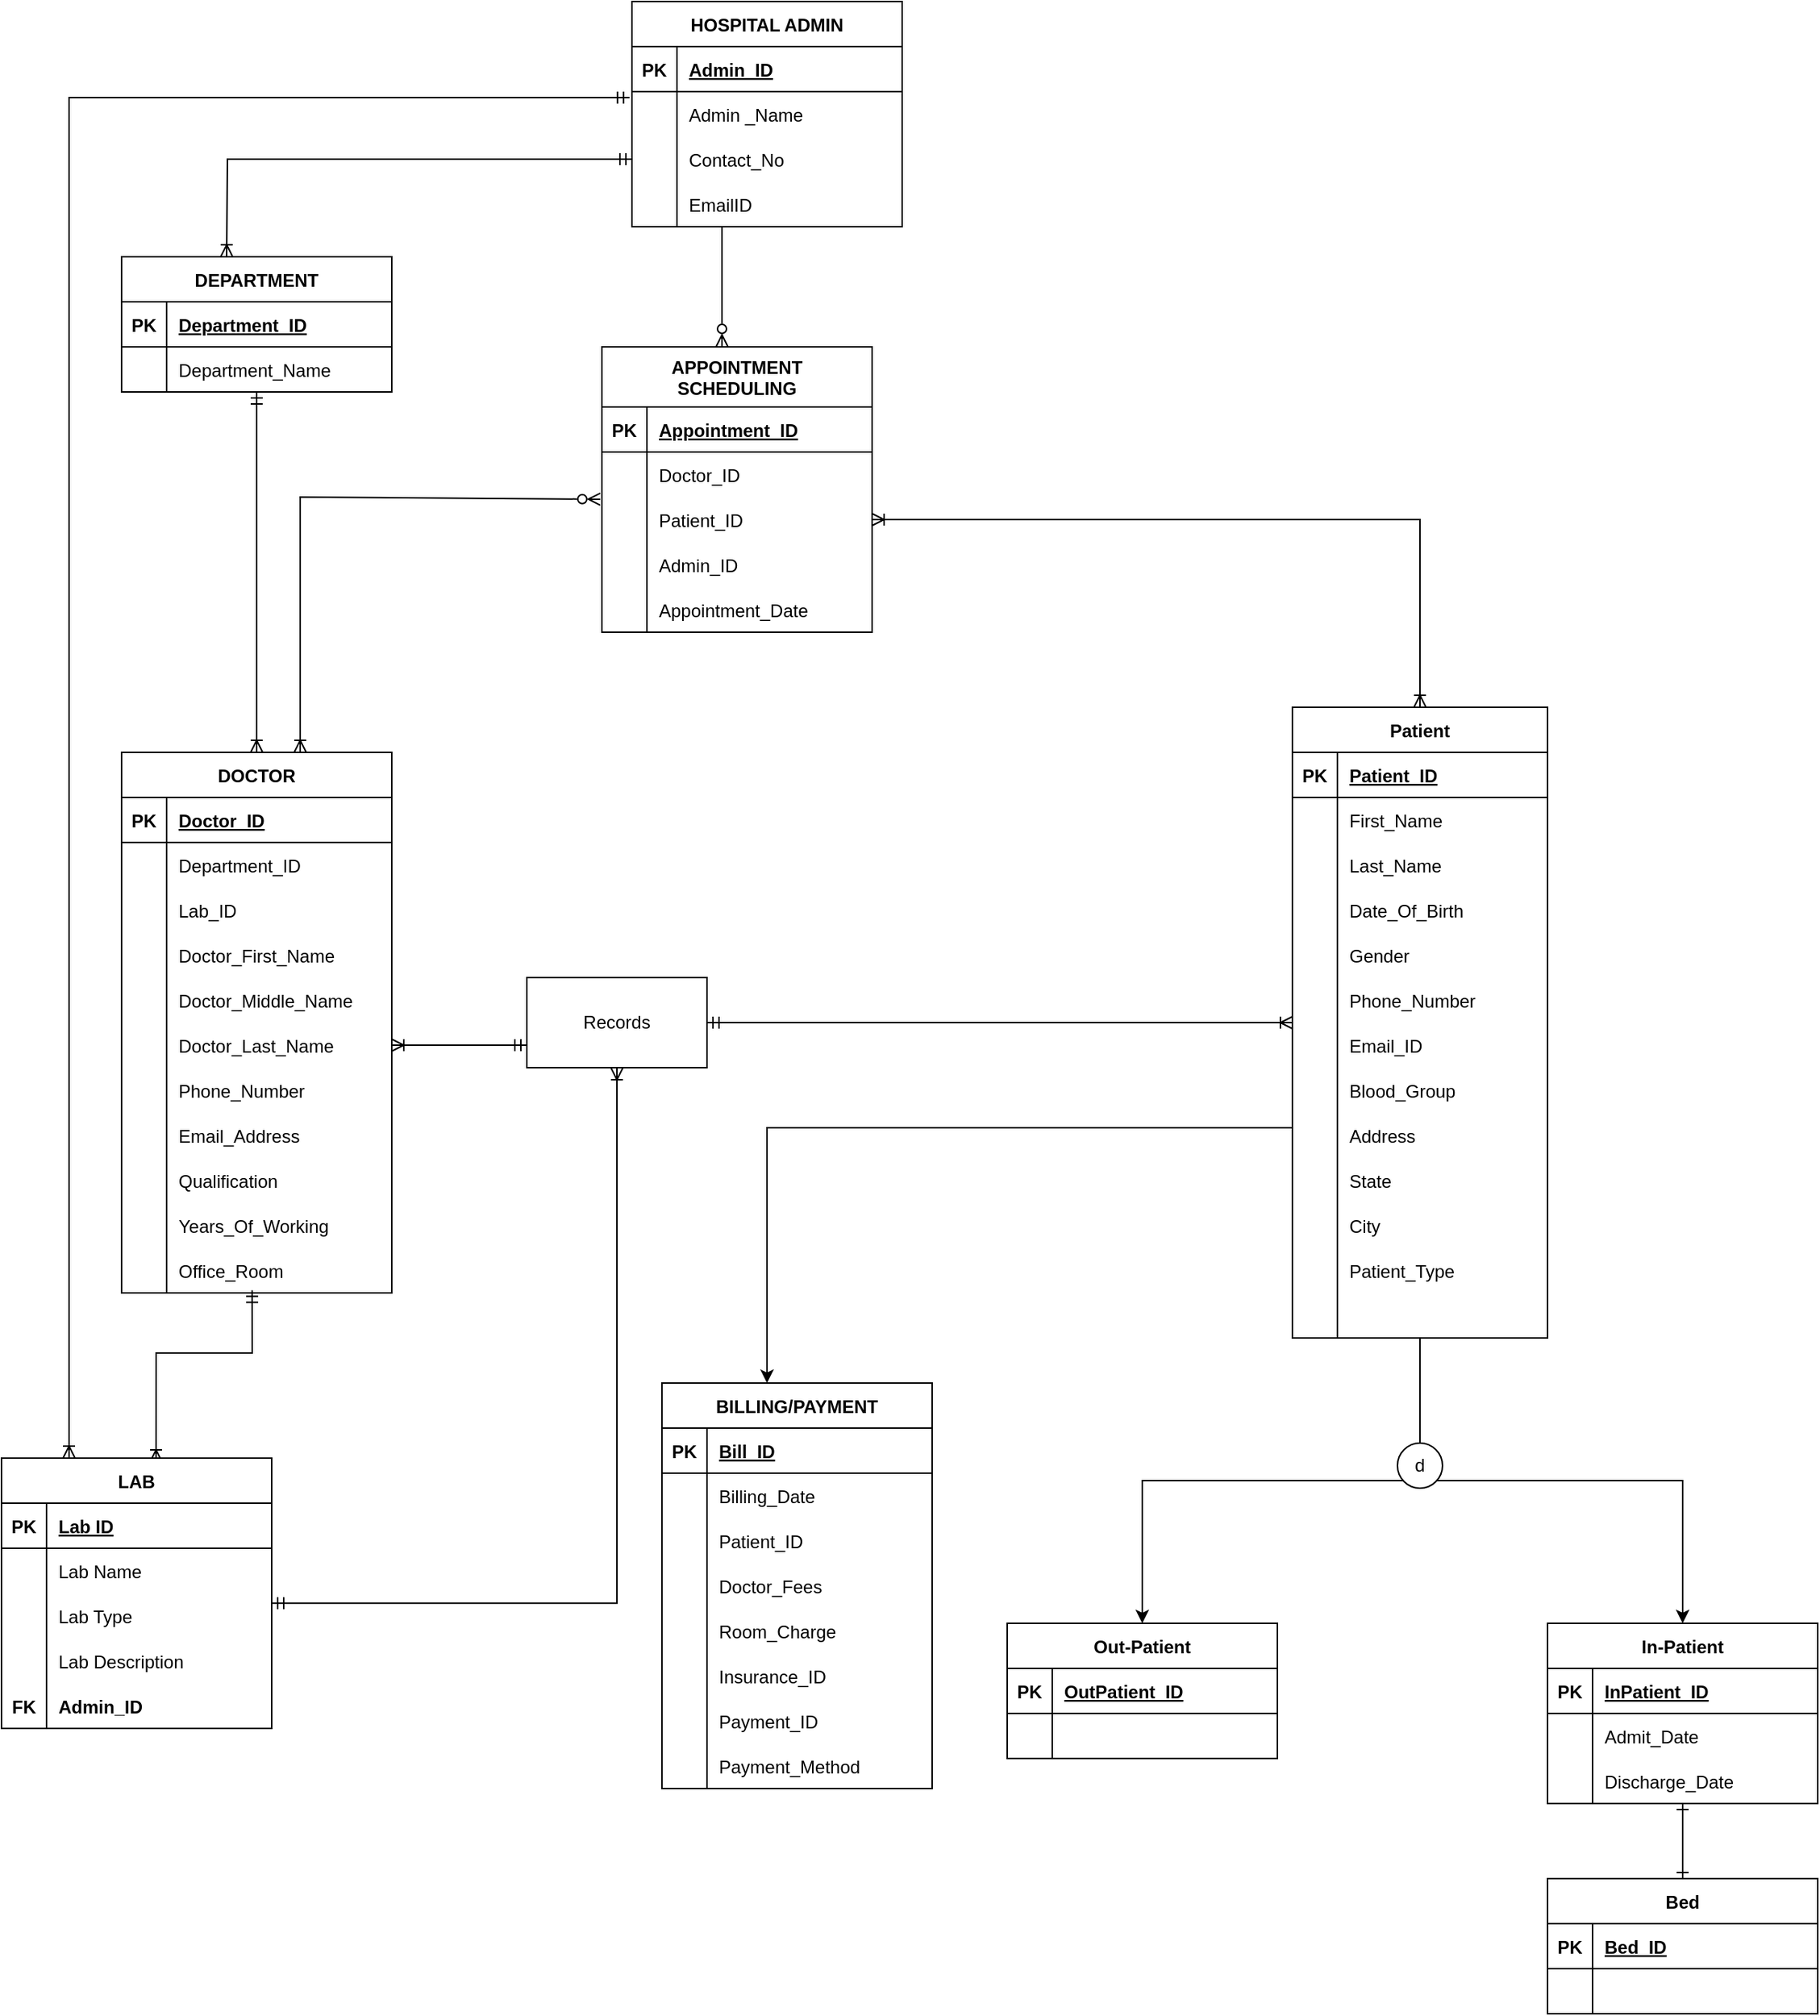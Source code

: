 <mxfile version="16.5.6" type="github">
  <diagram id="N4qEYbHFwauJMLfIRR0T" name="Page-1">
    <mxGraphModel dx="1720" dy="1175" grid="1" gridSize="10" guides="1" tooltips="1" connect="1" arrows="1" fold="1" page="1" pageScale="1" pageWidth="850" pageHeight="1100" math="0" shadow="0">
      <root>
        <mxCell id="0" />
        <mxCell id="1" parent="0" />
        <mxCell id="th_9tWwpFCJ2vKdMk5XP-320" value="" style="edgeStyle=orthogonalEdgeStyle;rounded=0;orthogonalLoop=1;jettySize=auto;html=1;endArrow=ERzeroToMany;endFill=0;" parent="1" edge="1">
          <mxGeometry relative="1" as="geometry">
            <mxPoint x="800" y="330" as="sourcePoint" />
            <mxPoint x="800" y="410" as="targetPoint" />
          </mxGeometry>
        </mxCell>
        <mxCell id="th_9tWwpFCJ2vKdMk5XP-321" value="" style="edgeStyle=orthogonalEdgeStyle;rounded=0;orthogonalLoop=1;jettySize=auto;html=1;startArrow=ERmandOne;startFill=0;endArrow=ERoneToMany;endFill=0;entryX=0.5;entryY=0;entryDx=0;entryDy=0;exitX=0;exitY=0.5;exitDx=0;exitDy=0;" parent="1" source="th_9tWwpFCJ2vKdMk5XP-344" edge="1">
          <mxGeometry relative="1" as="geometry">
            <mxPoint x="470" y="350" as="targetPoint" />
            <mxPoint x="650" y="300" as="sourcePoint" />
          </mxGeometry>
        </mxCell>
        <mxCell id="th_9tWwpFCJ2vKdMk5XP-322" value="" style="edgeStyle=orthogonalEdgeStyle;rounded=0;orthogonalLoop=1;jettySize=auto;html=1;endArrow=ERoneToMany;endFill=0;startArrow=ERoneToMany;startFill=0;exitX=1;exitY=0.5;exitDx=0;exitDy=0;entryX=0.5;entryY=0;entryDx=0;entryDy=0;" parent="1" source="th_9tWwpFCJ2vKdMk5XP-415" target="zCTEKwUF2Fo6TAkRChJh-22" edge="1">
          <mxGeometry relative="1" as="geometry">
            <mxPoint x="820" y="530" as="sourcePoint" />
          </mxGeometry>
        </mxCell>
        <mxCell id="th_9tWwpFCJ2vKdMk5XP-325" value="" style="edgeStyle=orthogonalEdgeStyle;rounded=0;orthogonalLoop=1;jettySize=auto;html=1;entryX=0.5;entryY=0;entryDx=0;entryDy=0;" parent="1" source="zCTEKwUF2Fo6TAkRChJh-22" edge="1">
          <mxGeometry relative="1" as="geometry">
            <mxPoint x="830" y="1100.0" as="targetPoint" />
            <Array as="points">
              <mxPoint x="830" y="930" />
            </Array>
            <mxPoint x="1019.6" y="891.62" as="sourcePoint" />
          </mxGeometry>
        </mxCell>
        <mxCell id="th_9tWwpFCJ2vKdMk5XP-327" value="" style="edgeStyle=orthogonalEdgeStyle;rounded=0;orthogonalLoop=1;jettySize=auto;html=1;startArrow=ERmandOne;startFill=0;endArrow=ERoneToMany;endFill=0;exitX=-0.009;exitY=0.133;exitDx=0;exitDy=0;entryX=0.25;entryY=0;entryDx=0;entryDy=0;exitPerimeter=0;" parent="1" source="th_9tWwpFCJ2vKdMk5XP-341" target="th_9tWwpFCJ2vKdMk5XP-350" edge="1">
          <mxGeometry relative="1" as="geometry">
            <mxPoint x="650" y="285" as="sourcePoint" />
            <mxPoint x="380" y="780" as="targetPoint" />
          </mxGeometry>
        </mxCell>
        <mxCell id="th_9tWwpFCJ2vKdMk5XP-328" value="" style="rounded=0;orthogonalLoop=1;jettySize=auto;html=1;startArrow=ERmandOne;startFill=0;endArrow=ERoneToMany;endFill=0;entryX=0.572;entryY=0.014;entryDx=0;entryDy=0;exitX=0.483;exitY=0.943;exitDx=0;exitDy=0;exitPerimeter=0;entryPerimeter=0;" parent="1" source="th_9tWwpFCJ2vKdMk5XP-404" target="th_9tWwpFCJ2vKdMk5XP-350" edge="1">
          <mxGeometry relative="1" as="geometry">
            <mxPoint x="450.02" y="1060" as="targetPoint" />
            <mxPoint x="450" y="990" as="sourcePoint" />
            <Array as="points">
              <mxPoint x="487" y="1080" />
              <mxPoint x="423" y="1080" />
            </Array>
          </mxGeometry>
        </mxCell>
        <mxCell id="th_9tWwpFCJ2vKdMk5XP-333" value="" style="edgeStyle=orthogonalEdgeStyle;rounded=0;orthogonalLoop=1;jettySize=auto;html=1;startArrow=ERmandOne;startFill=0;endArrow=ERoneToMany;endFill=0;exitX=1;exitY=0.219;exitDx=0;exitDy=0;exitPerimeter=0;" parent="1" source="th_9tWwpFCJ2vKdMk5XP-357" target="th_9tWwpFCJ2vKdMk5XP-336" edge="1">
          <mxGeometry relative="1" as="geometry">
            <mxPoint x="510" y="1070" as="targetPoint" />
            <mxPoint x="480" y="1210" as="sourcePoint" />
          </mxGeometry>
        </mxCell>
        <mxCell id="th_9tWwpFCJ2vKdMk5XP-334" value="" style="rounded=0;orthogonalLoop=1;jettySize=auto;html=1;startArrow=ERmandOne;startFill=0;endArrow=ERoneToMany;endFill=0;entryX=1;entryY=0.5;entryDx=0;entryDy=0;exitX=0;exitY=0.75;exitDx=0;exitDy=0;" parent="1" source="th_9tWwpFCJ2vKdMk5XP-336" target="th_9tWwpFCJ2vKdMk5XP-389" edge="1">
          <mxGeometry relative="1" as="geometry">
            <mxPoint x="540" y="860.0" as="targetPoint" />
          </mxGeometry>
        </mxCell>
        <mxCell id="th_9tWwpFCJ2vKdMk5XP-335" value="" style="edgeStyle=orthogonalEdgeStyle;rounded=0;orthogonalLoop=1;jettySize=auto;html=1;startArrow=ERmandOne;startFill=0;endArrow=ERoneToMany;endFill=0;" parent="1" source="th_9tWwpFCJ2vKdMk5XP-336" target="zCTEKwUF2Fo6TAkRChJh-22" edge="1">
          <mxGeometry relative="1" as="geometry">
            <mxPoint x="980" y="860" as="targetPoint" />
          </mxGeometry>
        </mxCell>
        <mxCell id="th_9tWwpFCJ2vKdMk5XP-336" value="Records" style="rounded=0;whiteSpace=wrap;html=1;" parent="1" vertex="1">
          <mxGeometry x="670" y="830" width="120" height="60" as="geometry" />
        </mxCell>
        <mxCell id="th_9tWwpFCJ2vKdMk5XP-337" value="HOSPITAL ADMIN" style="shape=table;startSize=30;container=1;collapsible=1;childLayout=tableLayout;fixedRows=1;rowLines=0;fontStyle=1;align=center;resizeLast=1;" parent="1" vertex="1">
          <mxGeometry x="740" y="180" width="180" height="150" as="geometry" />
        </mxCell>
        <mxCell id="th_9tWwpFCJ2vKdMk5XP-338" value="" style="shape=tableRow;horizontal=0;startSize=0;swimlaneHead=0;swimlaneBody=0;fillColor=none;collapsible=0;dropTarget=0;points=[[0,0.5],[1,0.5]];portConstraint=eastwest;top=0;left=0;right=0;bottom=1;" parent="th_9tWwpFCJ2vKdMk5XP-337" vertex="1">
          <mxGeometry y="30" width="180" height="30" as="geometry" />
        </mxCell>
        <mxCell id="th_9tWwpFCJ2vKdMk5XP-339" value="PK" style="shape=partialRectangle;connectable=0;fillColor=none;top=0;left=0;bottom=0;right=0;fontStyle=1;overflow=hidden;" parent="th_9tWwpFCJ2vKdMk5XP-338" vertex="1">
          <mxGeometry width="30" height="30" as="geometry">
            <mxRectangle width="30" height="30" as="alternateBounds" />
          </mxGeometry>
        </mxCell>
        <mxCell id="th_9tWwpFCJ2vKdMk5XP-340" value="Admin_ID" style="shape=partialRectangle;connectable=0;fillColor=none;top=0;left=0;bottom=0;right=0;align=left;spacingLeft=6;fontStyle=5;overflow=hidden;" parent="th_9tWwpFCJ2vKdMk5XP-338" vertex="1">
          <mxGeometry x="30" width="150" height="30" as="geometry">
            <mxRectangle width="150" height="30" as="alternateBounds" />
          </mxGeometry>
        </mxCell>
        <mxCell id="th_9tWwpFCJ2vKdMk5XP-341" value="" style="shape=tableRow;horizontal=0;startSize=0;swimlaneHead=0;swimlaneBody=0;fillColor=none;collapsible=0;dropTarget=0;points=[[0,0.5],[1,0.5]];portConstraint=eastwest;top=0;left=0;right=0;bottom=0;" parent="th_9tWwpFCJ2vKdMk5XP-337" vertex="1">
          <mxGeometry y="60" width="180" height="30" as="geometry" />
        </mxCell>
        <mxCell id="th_9tWwpFCJ2vKdMk5XP-342" value="" style="shape=partialRectangle;connectable=0;fillColor=none;top=0;left=0;bottom=0;right=0;editable=1;overflow=hidden;" parent="th_9tWwpFCJ2vKdMk5XP-341" vertex="1">
          <mxGeometry width="30" height="30" as="geometry">
            <mxRectangle width="30" height="30" as="alternateBounds" />
          </mxGeometry>
        </mxCell>
        <mxCell id="th_9tWwpFCJ2vKdMk5XP-343" value="Admin _Name" style="shape=partialRectangle;connectable=0;fillColor=none;top=0;left=0;bottom=0;right=0;align=left;spacingLeft=6;overflow=hidden;" parent="th_9tWwpFCJ2vKdMk5XP-341" vertex="1">
          <mxGeometry x="30" width="150" height="30" as="geometry">
            <mxRectangle width="150" height="30" as="alternateBounds" />
          </mxGeometry>
        </mxCell>
        <mxCell id="th_9tWwpFCJ2vKdMk5XP-344" value="" style="shape=tableRow;horizontal=0;startSize=0;swimlaneHead=0;swimlaneBody=0;fillColor=none;collapsible=0;dropTarget=0;points=[[0,0.5],[1,0.5]];portConstraint=eastwest;top=0;left=0;right=0;bottom=0;" parent="th_9tWwpFCJ2vKdMk5XP-337" vertex="1">
          <mxGeometry y="90" width="180" height="30" as="geometry" />
        </mxCell>
        <mxCell id="th_9tWwpFCJ2vKdMk5XP-345" value="" style="shape=partialRectangle;connectable=0;fillColor=none;top=0;left=0;bottom=0;right=0;editable=1;overflow=hidden;" parent="th_9tWwpFCJ2vKdMk5XP-344" vertex="1">
          <mxGeometry width="30" height="30" as="geometry">
            <mxRectangle width="30" height="30" as="alternateBounds" />
          </mxGeometry>
        </mxCell>
        <mxCell id="th_9tWwpFCJ2vKdMk5XP-346" value="Contact_No" style="shape=partialRectangle;connectable=0;fillColor=none;top=0;left=0;bottom=0;right=0;align=left;spacingLeft=6;overflow=hidden;" parent="th_9tWwpFCJ2vKdMk5XP-344" vertex="1">
          <mxGeometry x="30" width="150" height="30" as="geometry">
            <mxRectangle width="150" height="30" as="alternateBounds" />
          </mxGeometry>
        </mxCell>
        <mxCell id="th_9tWwpFCJ2vKdMk5XP-347" value="" style="shape=tableRow;horizontal=0;startSize=0;swimlaneHead=0;swimlaneBody=0;fillColor=none;collapsible=0;dropTarget=0;points=[[0,0.5],[1,0.5]];portConstraint=eastwest;top=0;left=0;right=0;bottom=0;" parent="th_9tWwpFCJ2vKdMk5XP-337" vertex="1">
          <mxGeometry y="120" width="180" height="30" as="geometry" />
        </mxCell>
        <mxCell id="th_9tWwpFCJ2vKdMk5XP-348" value="" style="shape=partialRectangle;connectable=0;fillColor=none;top=0;left=0;bottom=0;right=0;editable=1;overflow=hidden;" parent="th_9tWwpFCJ2vKdMk5XP-347" vertex="1">
          <mxGeometry width="30" height="30" as="geometry">
            <mxRectangle width="30" height="30" as="alternateBounds" />
          </mxGeometry>
        </mxCell>
        <mxCell id="th_9tWwpFCJ2vKdMk5XP-349" value="EmailID" style="shape=partialRectangle;connectable=0;fillColor=none;top=0;left=0;bottom=0;right=0;align=left;spacingLeft=6;overflow=hidden;" parent="th_9tWwpFCJ2vKdMk5XP-347" vertex="1">
          <mxGeometry x="30" width="150" height="30" as="geometry">
            <mxRectangle width="150" height="30" as="alternateBounds" />
          </mxGeometry>
        </mxCell>
        <mxCell id="th_9tWwpFCJ2vKdMk5XP-350" value="LAB" style="shape=table;startSize=30;container=1;collapsible=1;childLayout=tableLayout;fixedRows=1;rowLines=0;fontStyle=1;align=center;resizeLast=1;" parent="1" vertex="1">
          <mxGeometry x="320" y="1150" width="180" height="180" as="geometry" />
        </mxCell>
        <mxCell id="th_9tWwpFCJ2vKdMk5XP-351" value="" style="shape=tableRow;horizontal=0;startSize=0;swimlaneHead=0;swimlaneBody=0;fillColor=none;collapsible=0;dropTarget=0;points=[[0,0.5],[1,0.5]];portConstraint=eastwest;top=0;left=0;right=0;bottom=1;" parent="th_9tWwpFCJ2vKdMk5XP-350" vertex="1">
          <mxGeometry y="30" width="180" height="30" as="geometry" />
        </mxCell>
        <mxCell id="th_9tWwpFCJ2vKdMk5XP-352" value="PK" style="shape=partialRectangle;connectable=0;fillColor=none;top=0;left=0;bottom=0;right=0;fontStyle=1;overflow=hidden;" parent="th_9tWwpFCJ2vKdMk5XP-351" vertex="1">
          <mxGeometry width="30" height="30" as="geometry">
            <mxRectangle width="30" height="30" as="alternateBounds" />
          </mxGeometry>
        </mxCell>
        <mxCell id="th_9tWwpFCJ2vKdMk5XP-353" value="Lab ID" style="shape=partialRectangle;connectable=0;fillColor=none;top=0;left=0;bottom=0;right=0;align=left;spacingLeft=6;fontStyle=5;overflow=hidden;" parent="th_9tWwpFCJ2vKdMk5XP-351" vertex="1">
          <mxGeometry x="30" width="150" height="30" as="geometry">
            <mxRectangle width="150" height="30" as="alternateBounds" />
          </mxGeometry>
        </mxCell>
        <mxCell id="th_9tWwpFCJ2vKdMk5XP-354" value="" style="shape=tableRow;horizontal=0;startSize=0;swimlaneHead=0;swimlaneBody=0;fillColor=none;collapsible=0;dropTarget=0;points=[[0,0.5],[1,0.5]];portConstraint=eastwest;top=0;left=0;right=0;bottom=0;" parent="th_9tWwpFCJ2vKdMk5XP-350" vertex="1">
          <mxGeometry y="60" width="180" height="30" as="geometry" />
        </mxCell>
        <mxCell id="th_9tWwpFCJ2vKdMk5XP-355" value="" style="shape=partialRectangle;connectable=0;fillColor=none;top=0;left=0;bottom=0;right=0;editable=1;overflow=hidden;" parent="th_9tWwpFCJ2vKdMk5XP-354" vertex="1">
          <mxGeometry width="30" height="30" as="geometry">
            <mxRectangle width="30" height="30" as="alternateBounds" />
          </mxGeometry>
        </mxCell>
        <mxCell id="th_9tWwpFCJ2vKdMk5XP-356" value="Lab Name" style="shape=partialRectangle;connectable=0;fillColor=none;top=0;left=0;bottom=0;right=0;align=left;spacingLeft=6;overflow=hidden;" parent="th_9tWwpFCJ2vKdMk5XP-354" vertex="1">
          <mxGeometry x="30" width="150" height="30" as="geometry">
            <mxRectangle width="150" height="30" as="alternateBounds" />
          </mxGeometry>
        </mxCell>
        <mxCell id="th_9tWwpFCJ2vKdMk5XP-357" value="" style="shape=tableRow;horizontal=0;startSize=0;swimlaneHead=0;swimlaneBody=0;fillColor=none;collapsible=0;dropTarget=0;points=[[0,0.5],[1,0.5]];portConstraint=eastwest;top=0;left=0;right=0;bottom=0;" parent="th_9tWwpFCJ2vKdMk5XP-350" vertex="1">
          <mxGeometry y="90" width="180" height="30" as="geometry" />
        </mxCell>
        <mxCell id="th_9tWwpFCJ2vKdMk5XP-358" value="" style="shape=partialRectangle;connectable=0;fillColor=none;top=0;left=0;bottom=0;right=0;editable=1;overflow=hidden;" parent="th_9tWwpFCJ2vKdMk5XP-357" vertex="1">
          <mxGeometry width="30" height="30" as="geometry">
            <mxRectangle width="30" height="30" as="alternateBounds" />
          </mxGeometry>
        </mxCell>
        <mxCell id="th_9tWwpFCJ2vKdMk5XP-359" value="Lab Type" style="shape=partialRectangle;connectable=0;fillColor=none;top=0;left=0;bottom=0;right=0;align=left;spacingLeft=6;overflow=hidden;" parent="th_9tWwpFCJ2vKdMk5XP-357" vertex="1">
          <mxGeometry x="30" width="150" height="30" as="geometry">
            <mxRectangle width="150" height="30" as="alternateBounds" />
          </mxGeometry>
        </mxCell>
        <mxCell id="th_9tWwpFCJ2vKdMk5XP-360" value="" style="shape=tableRow;horizontal=0;startSize=0;swimlaneHead=0;swimlaneBody=0;fillColor=none;collapsible=0;dropTarget=0;points=[[0,0.5],[1,0.5]];portConstraint=eastwest;top=0;left=0;right=0;bottom=0;" parent="th_9tWwpFCJ2vKdMk5XP-350" vertex="1">
          <mxGeometry y="120" width="180" height="30" as="geometry" />
        </mxCell>
        <mxCell id="th_9tWwpFCJ2vKdMk5XP-361" value="" style="shape=partialRectangle;connectable=0;fillColor=none;top=0;left=0;bottom=0;right=0;editable=1;overflow=hidden;" parent="th_9tWwpFCJ2vKdMk5XP-360" vertex="1">
          <mxGeometry width="30" height="30" as="geometry">
            <mxRectangle width="30" height="30" as="alternateBounds" />
          </mxGeometry>
        </mxCell>
        <mxCell id="th_9tWwpFCJ2vKdMk5XP-362" value="Lab Description" style="shape=partialRectangle;connectable=0;fillColor=none;top=0;left=0;bottom=0;right=0;align=left;spacingLeft=6;overflow=hidden;" parent="th_9tWwpFCJ2vKdMk5XP-360" vertex="1">
          <mxGeometry x="30" width="150" height="30" as="geometry">
            <mxRectangle width="150" height="30" as="alternateBounds" />
          </mxGeometry>
        </mxCell>
        <mxCell id="th_9tWwpFCJ2vKdMk5XP-363" value="" style="shape=tableRow;horizontal=0;startSize=0;swimlaneHead=0;swimlaneBody=0;fillColor=none;collapsible=0;dropTarget=0;points=[[0,0.5],[1,0.5]];portConstraint=eastwest;top=0;left=0;right=0;bottom=0;" parent="th_9tWwpFCJ2vKdMk5XP-350" vertex="1">
          <mxGeometry y="150" width="180" height="30" as="geometry" />
        </mxCell>
        <mxCell id="th_9tWwpFCJ2vKdMk5XP-364" value="FK" style="shape=partialRectangle;connectable=0;fillColor=none;top=0;left=0;bottom=0;right=0;editable=1;overflow=hidden;fontStyle=1" parent="th_9tWwpFCJ2vKdMk5XP-363" vertex="1">
          <mxGeometry width="30" height="30" as="geometry">
            <mxRectangle width="30" height="30" as="alternateBounds" />
          </mxGeometry>
        </mxCell>
        <mxCell id="th_9tWwpFCJ2vKdMk5XP-365" value="Admin_ID" style="shape=partialRectangle;connectable=0;fillColor=none;top=0;left=0;bottom=0;right=0;align=left;spacingLeft=6;overflow=hidden;fontStyle=1" parent="th_9tWwpFCJ2vKdMk5XP-363" vertex="1">
          <mxGeometry x="30" width="150" height="30" as="geometry">
            <mxRectangle width="150" height="30" as="alternateBounds" />
          </mxGeometry>
        </mxCell>
        <mxCell id="th_9tWwpFCJ2vKdMk5XP-366" value="DEPARTMENT" style="shape=table;startSize=30;container=1;collapsible=1;childLayout=tableLayout;fixedRows=1;rowLines=0;fontStyle=1;align=center;resizeLast=1;fontSize=12;" parent="1" vertex="1">
          <mxGeometry x="400" y="350" width="180" height="90" as="geometry" />
        </mxCell>
        <mxCell id="th_9tWwpFCJ2vKdMk5XP-367" value="" style="shape=tableRow;horizontal=0;startSize=0;swimlaneHead=0;swimlaneBody=0;fillColor=none;collapsible=0;dropTarget=0;points=[[0,0.5],[1,0.5]];portConstraint=eastwest;top=0;left=0;right=0;bottom=1;fontSize=12;" parent="th_9tWwpFCJ2vKdMk5XP-366" vertex="1">
          <mxGeometry y="30" width="180" height="30" as="geometry" />
        </mxCell>
        <mxCell id="th_9tWwpFCJ2vKdMk5XP-368" value="PK" style="shape=partialRectangle;connectable=0;fillColor=none;top=0;left=0;bottom=0;right=0;fontStyle=1;overflow=hidden;fontSize=12;" parent="th_9tWwpFCJ2vKdMk5XP-367" vertex="1">
          <mxGeometry width="30" height="30" as="geometry">
            <mxRectangle width="30" height="30" as="alternateBounds" />
          </mxGeometry>
        </mxCell>
        <mxCell id="th_9tWwpFCJ2vKdMk5XP-369" value="Department_ID" style="shape=partialRectangle;connectable=0;fillColor=none;top=0;left=0;bottom=0;right=0;align=left;spacingLeft=6;fontStyle=5;overflow=hidden;fontSize=12;" parent="th_9tWwpFCJ2vKdMk5XP-367" vertex="1">
          <mxGeometry x="30" width="150" height="30" as="geometry">
            <mxRectangle width="150" height="30" as="alternateBounds" />
          </mxGeometry>
        </mxCell>
        <mxCell id="th_9tWwpFCJ2vKdMk5XP-370" value="" style="shape=tableRow;horizontal=0;startSize=0;swimlaneHead=0;swimlaneBody=0;fillColor=none;collapsible=0;dropTarget=0;points=[[0,0.5],[1,0.5]];portConstraint=eastwest;top=0;left=0;right=0;bottom=0;fontSize=12;" parent="th_9tWwpFCJ2vKdMk5XP-366" vertex="1">
          <mxGeometry y="60" width="180" height="30" as="geometry" />
        </mxCell>
        <mxCell id="th_9tWwpFCJ2vKdMk5XP-371" value="" style="shape=partialRectangle;connectable=0;fillColor=none;top=0;left=0;bottom=0;right=0;editable=1;overflow=hidden;fontSize=12;" parent="th_9tWwpFCJ2vKdMk5XP-370" vertex="1">
          <mxGeometry width="30" height="30" as="geometry">
            <mxRectangle width="30" height="30" as="alternateBounds" />
          </mxGeometry>
        </mxCell>
        <mxCell id="th_9tWwpFCJ2vKdMk5XP-372" value="Department_Name" style="shape=partialRectangle;connectable=0;fillColor=none;top=0;left=0;bottom=0;right=0;align=left;spacingLeft=6;overflow=hidden;fontSize=12;" parent="th_9tWwpFCJ2vKdMk5XP-370" vertex="1">
          <mxGeometry x="30" width="150" height="30" as="geometry">
            <mxRectangle width="150" height="30" as="alternateBounds" />
          </mxGeometry>
        </mxCell>
        <mxCell id="th_9tWwpFCJ2vKdMk5XP-373" value="DOCTOR" style="shape=table;startSize=30;container=1;collapsible=1;childLayout=tableLayout;fixedRows=1;rowLines=0;fontStyle=1;align=center;resizeLast=1;fontSize=12;" parent="1" vertex="1">
          <mxGeometry x="400" y="680" width="180" height="360" as="geometry" />
        </mxCell>
        <mxCell id="th_9tWwpFCJ2vKdMk5XP-374" value="" style="shape=tableRow;horizontal=0;startSize=0;swimlaneHead=0;swimlaneBody=0;fillColor=none;collapsible=0;dropTarget=0;points=[[0,0.5],[1,0.5]];portConstraint=eastwest;top=0;left=0;right=0;bottom=1;fontSize=12;" parent="th_9tWwpFCJ2vKdMk5XP-373" vertex="1">
          <mxGeometry y="30" width="180" height="30" as="geometry" />
        </mxCell>
        <mxCell id="th_9tWwpFCJ2vKdMk5XP-375" value="PK" style="shape=partialRectangle;connectable=0;fillColor=none;top=0;left=0;bottom=0;right=0;fontStyle=1;overflow=hidden;fontSize=12;" parent="th_9tWwpFCJ2vKdMk5XP-374" vertex="1">
          <mxGeometry width="30" height="30" as="geometry">
            <mxRectangle width="30" height="30" as="alternateBounds" />
          </mxGeometry>
        </mxCell>
        <mxCell id="th_9tWwpFCJ2vKdMk5XP-376" value="Doctor_ID" style="shape=partialRectangle;connectable=0;fillColor=none;top=0;left=0;bottom=0;right=0;align=left;spacingLeft=6;fontStyle=5;overflow=hidden;fontSize=12;" parent="th_9tWwpFCJ2vKdMk5XP-374" vertex="1">
          <mxGeometry x="30" width="150" height="30" as="geometry">
            <mxRectangle width="150" height="30" as="alternateBounds" />
          </mxGeometry>
        </mxCell>
        <mxCell id="th_9tWwpFCJ2vKdMk5XP-377" value="" style="shape=tableRow;horizontal=0;startSize=0;swimlaneHead=0;swimlaneBody=0;fillColor=none;collapsible=0;dropTarget=0;points=[[0,0.5],[1,0.5]];portConstraint=eastwest;top=0;left=0;right=0;bottom=0;fontSize=12;" parent="th_9tWwpFCJ2vKdMk5XP-373" vertex="1">
          <mxGeometry y="60" width="180" height="30" as="geometry" />
        </mxCell>
        <mxCell id="th_9tWwpFCJ2vKdMk5XP-378" value="" style="shape=partialRectangle;connectable=0;fillColor=none;top=0;left=0;bottom=0;right=0;editable=1;overflow=hidden;fontSize=12;" parent="th_9tWwpFCJ2vKdMk5XP-377" vertex="1">
          <mxGeometry width="30" height="30" as="geometry">
            <mxRectangle width="30" height="30" as="alternateBounds" />
          </mxGeometry>
        </mxCell>
        <mxCell id="th_9tWwpFCJ2vKdMk5XP-379" value="Department_ID" style="shape=partialRectangle;connectable=0;fillColor=none;top=0;left=0;bottom=0;right=0;align=left;spacingLeft=6;overflow=hidden;fontSize=12;" parent="th_9tWwpFCJ2vKdMk5XP-377" vertex="1">
          <mxGeometry x="30" width="150" height="30" as="geometry">
            <mxRectangle width="150" height="30" as="alternateBounds" />
          </mxGeometry>
        </mxCell>
        <mxCell id="th_9tWwpFCJ2vKdMk5XP-380" style="shape=tableRow;horizontal=0;startSize=0;swimlaneHead=0;swimlaneBody=0;fillColor=none;collapsible=0;dropTarget=0;points=[[0,0.5],[1,0.5]];portConstraint=eastwest;top=0;left=0;right=0;bottom=0;fontSize=12;" parent="th_9tWwpFCJ2vKdMk5XP-373" vertex="1">
          <mxGeometry y="90" width="180" height="30" as="geometry" />
        </mxCell>
        <mxCell id="th_9tWwpFCJ2vKdMk5XP-381" style="shape=partialRectangle;connectable=0;fillColor=none;top=0;left=0;bottom=0;right=0;editable=1;overflow=hidden;fontSize=12;" parent="th_9tWwpFCJ2vKdMk5XP-380" vertex="1">
          <mxGeometry width="30" height="30" as="geometry">
            <mxRectangle width="30" height="30" as="alternateBounds" />
          </mxGeometry>
        </mxCell>
        <mxCell id="th_9tWwpFCJ2vKdMk5XP-382" value="Lab_ID" style="shape=partialRectangle;connectable=0;fillColor=none;top=0;left=0;bottom=0;right=0;align=left;spacingLeft=6;overflow=hidden;fontSize=12;" parent="th_9tWwpFCJ2vKdMk5XP-380" vertex="1">
          <mxGeometry x="30" width="150" height="30" as="geometry">
            <mxRectangle width="150" height="30" as="alternateBounds" />
          </mxGeometry>
        </mxCell>
        <mxCell id="th_9tWwpFCJ2vKdMk5XP-383" value="" style="shape=tableRow;horizontal=0;startSize=0;swimlaneHead=0;swimlaneBody=0;fillColor=none;collapsible=0;dropTarget=0;points=[[0,0.5],[1,0.5]];portConstraint=eastwest;top=0;left=0;right=0;bottom=0;fontSize=12;" parent="th_9tWwpFCJ2vKdMk5XP-373" vertex="1">
          <mxGeometry y="120" width="180" height="30" as="geometry" />
        </mxCell>
        <mxCell id="th_9tWwpFCJ2vKdMk5XP-384" value="" style="shape=partialRectangle;connectable=0;fillColor=none;top=0;left=0;bottom=0;right=0;editable=1;overflow=hidden;fontSize=12;" parent="th_9tWwpFCJ2vKdMk5XP-383" vertex="1">
          <mxGeometry width="30" height="30" as="geometry">
            <mxRectangle width="30" height="30" as="alternateBounds" />
          </mxGeometry>
        </mxCell>
        <mxCell id="th_9tWwpFCJ2vKdMk5XP-385" value="Doctor_First_Name" style="shape=partialRectangle;connectable=0;fillColor=none;top=0;left=0;bottom=0;right=0;align=left;spacingLeft=6;overflow=hidden;fontSize=12;" parent="th_9tWwpFCJ2vKdMk5XP-383" vertex="1">
          <mxGeometry x="30" width="150" height="30" as="geometry">
            <mxRectangle width="150" height="30" as="alternateBounds" />
          </mxGeometry>
        </mxCell>
        <mxCell id="th_9tWwpFCJ2vKdMk5XP-386" style="shape=tableRow;horizontal=0;startSize=0;swimlaneHead=0;swimlaneBody=0;fillColor=none;collapsible=0;dropTarget=0;points=[[0,0.5],[1,0.5]];portConstraint=eastwest;top=0;left=0;right=0;bottom=0;fontSize=12;" parent="th_9tWwpFCJ2vKdMk5XP-373" vertex="1">
          <mxGeometry y="150" width="180" height="30" as="geometry" />
        </mxCell>
        <mxCell id="th_9tWwpFCJ2vKdMk5XP-387" style="shape=partialRectangle;connectable=0;fillColor=none;top=0;left=0;bottom=0;right=0;editable=1;overflow=hidden;fontSize=12;" parent="th_9tWwpFCJ2vKdMk5XP-386" vertex="1">
          <mxGeometry width="30" height="30" as="geometry">
            <mxRectangle width="30" height="30" as="alternateBounds" />
          </mxGeometry>
        </mxCell>
        <mxCell id="th_9tWwpFCJ2vKdMk5XP-388" value="Doctor_Middle_Name" style="shape=partialRectangle;connectable=0;fillColor=none;top=0;left=0;bottom=0;right=0;align=left;spacingLeft=6;overflow=hidden;fontSize=12;fontStyle=0" parent="th_9tWwpFCJ2vKdMk5XP-386" vertex="1">
          <mxGeometry x="30" width="150" height="30" as="geometry">
            <mxRectangle width="150" height="30" as="alternateBounds" />
          </mxGeometry>
        </mxCell>
        <mxCell id="th_9tWwpFCJ2vKdMk5XP-389" style="shape=tableRow;horizontal=0;startSize=0;swimlaneHead=0;swimlaneBody=0;fillColor=none;collapsible=0;dropTarget=0;points=[[0,0.5],[1,0.5]];portConstraint=eastwest;top=0;left=0;right=0;bottom=0;fontSize=12;" parent="th_9tWwpFCJ2vKdMk5XP-373" vertex="1">
          <mxGeometry y="180" width="180" height="30" as="geometry" />
        </mxCell>
        <mxCell id="th_9tWwpFCJ2vKdMk5XP-390" style="shape=partialRectangle;connectable=0;fillColor=none;top=0;left=0;bottom=0;right=0;editable=1;overflow=hidden;fontSize=12;" parent="th_9tWwpFCJ2vKdMk5XP-389" vertex="1">
          <mxGeometry width="30" height="30" as="geometry">
            <mxRectangle width="30" height="30" as="alternateBounds" />
          </mxGeometry>
        </mxCell>
        <mxCell id="th_9tWwpFCJ2vKdMk5XP-391" value="Doctor_Last_Name" style="shape=partialRectangle;connectable=0;fillColor=none;top=0;left=0;bottom=0;right=0;align=left;spacingLeft=6;overflow=hidden;fontSize=12;" parent="th_9tWwpFCJ2vKdMk5XP-389" vertex="1">
          <mxGeometry x="30" width="150" height="30" as="geometry">
            <mxRectangle width="150" height="30" as="alternateBounds" />
          </mxGeometry>
        </mxCell>
        <mxCell id="th_9tWwpFCJ2vKdMk5XP-392" value="" style="shape=tableRow;horizontal=0;startSize=0;swimlaneHead=0;swimlaneBody=0;fillColor=none;collapsible=0;dropTarget=0;points=[[0,0.5],[1,0.5]];portConstraint=eastwest;top=0;left=0;right=0;bottom=0;fontSize=12;" parent="th_9tWwpFCJ2vKdMk5XP-373" vertex="1">
          <mxGeometry y="210" width="180" height="30" as="geometry" />
        </mxCell>
        <mxCell id="th_9tWwpFCJ2vKdMk5XP-393" value="" style="shape=partialRectangle;connectable=0;fillColor=none;top=0;left=0;bottom=0;right=0;editable=1;overflow=hidden;fontSize=12;" parent="th_9tWwpFCJ2vKdMk5XP-392" vertex="1">
          <mxGeometry width="30" height="30" as="geometry">
            <mxRectangle width="30" height="30" as="alternateBounds" />
          </mxGeometry>
        </mxCell>
        <mxCell id="th_9tWwpFCJ2vKdMk5XP-394" value="Phone_Number" style="shape=partialRectangle;connectable=0;fillColor=none;top=0;left=0;bottom=0;right=0;align=left;spacingLeft=6;overflow=hidden;fontSize=12;" parent="th_9tWwpFCJ2vKdMk5XP-392" vertex="1">
          <mxGeometry x="30" width="150" height="30" as="geometry">
            <mxRectangle width="150" height="30" as="alternateBounds" />
          </mxGeometry>
        </mxCell>
        <mxCell id="th_9tWwpFCJ2vKdMk5XP-395" style="shape=tableRow;horizontal=0;startSize=0;swimlaneHead=0;swimlaneBody=0;fillColor=none;collapsible=0;dropTarget=0;points=[[0,0.5],[1,0.5]];portConstraint=eastwest;top=0;left=0;right=0;bottom=0;fontSize=12;" parent="th_9tWwpFCJ2vKdMk5XP-373" vertex="1">
          <mxGeometry y="240" width="180" height="30" as="geometry" />
        </mxCell>
        <mxCell id="th_9tWwpFCJ2vKdMk5XP-396" style="shape=partialRectangle;connectable=0;fillColor=none;top=0;left=0;bottom=0;right=0;editable=1;overflow=hidden;fontSize=12;" parent="th_9tWwpFCJ2vKdMk5XP-395" vertex="1">
          <mxGeometry width="30" height="30" as="geometry">
            <mxRectangle width="30" height="30" as="alternateBounds" />
          </mxGeometry>
        </mxCell>
        <mxCell id="th_9tWwpFCJ2vKdMk5XP-397" value="Email_Address" style="shape=partialRectangle;connectable=0;fillColor=none;top=0;left=0;bottom=0;right=0;align=left;spacingLeft=6;overflow=hidden;fontSize=12;" parent="th_9tWwpFCJ2vKdMk5XP-395" vertex="1">
          <mxGeometry x="30" width="150" height="30" as="geometry">
            <mxRectangle width="150" height="30" as="alternateBounds" />
          </mxGeometry>
        </mxCell>
        <mxCell id="th_9tWwpFCJ2vKdMk5XP-398" style="shape=tableRow;horizontal=0;startSize=0;swimlaneHead=0;swimlaneBody=0;fillColor=none;collapsible=0;dropTarget=0;points=[[0,0.5],[1,0.5]];portConstraint=eastwest;top=0;left=0;right=0;bottom=0;fontSize=12;" parent="th_9tWwpFCJ2vKdMk5XP-373" vertex="1">
          <mxGeometry y="270" width="180" height="30" as="geometry" />
        </mxCell>
        <mxCell id="th_9tWwpFCJ2vKdMk5XP-399" style="shape=partialRectangle;connectable=0;fillColor=none;top=0;left=0;bottom=0;right=0;editable=1;overflow=hidden;fontSize=12;" parent="th_9tWwpFCJ2vKdMk5XP-398" vertex="1">
          <mxGeometry width="30" height="30" as="geometry">
            <mxRectangle width="30" height="30" as="alternateBounds" />
          </mxGeometry>
        </mxCell>
        <mxCell id="th_9tWwpFCJ2vKdMk5XP-400" value="Qualification" style="shape=partialRectangle;connectable=0;fillColor=none;top=0;left=0;bottom=0;right=0;align=left;spacingLeft=6;overflow=hidden;fontSize=12;" parent="th_9tWwpFCJ2vKdMk5XP-398" vertex="1">
          <mxGeometry x="30" width="150" height="30" as="geometry">
            <mxRectangle width="150" height="30" as="alternateBounds" />
          </mxGeometry>
        </mxCell>
        <mxCell id="th_9tWwpFCJ2vKdMk5XP-401" style="shape=tableRow;horizontal=0;startSize=0;swimlaneHead=0;swimlaneBody=0;fillColor=none;collapsible=0;dropTarget=0;points=[[0,0.5],[1,0.5]];portConstraint=eastwest;top=0;left=0;right=0;bottom=0;fontSize=12;" parent="th_9tWwpFCJ2vKdMk5XP-373" vertex="1">
          <mxGeometry y="300" width="180" height="30" as="geometry" />
        </mxCell>
        <mxCell id="th_9tWwpFCJ2vKdMk5XP-402" style="shape=partialRectangle;connectable=0;fillColor=none;top=0;left=0;bottom=0;right=0;editable=1;overflow=hidden;fontSize=12;" parent="th_9tWwpFCJ2vKdMk5XP-401" vertex="1">
          <mxGeometry width="30" height="30" as="geometry">
            <mxRectangle width="30" height="30" as="alternateBounds" />
          </mxGeometry>
        </mxCell>
        <mxCell id="th_9tWwpFCJ2vKdMk5XP-403" value="Years_Of_Working" style="shape=partialRectangle;connectable=0;fillColor=none;top=0;left=0;bottom=0;right=0;align=left;spacingLeft=6;overflow=hidden;fontSize=12;" parent="th_9tWwpFCJ2vKdMk5XP-401" vertex="1">
          <mxGeometry x="30" width="150" height="30" as="geometry">
            <mxRectangle width="150" height="30" as="alternateBounds" />
          </mxGeometry>
        </mxCell>
        <mxCell id="th_9tWwpFCJ2vKdMk5XP-404" style="shape=tableRow;horizontal=0;startSize=0;swimlaneHead=0;swimlaneBody=0;fillColor=none;collapsible=0;dropTarget=0;points=[[0,0.5],[1,0.5]];portConstraint=eastwest;top=0;left=0;right=0;bottom=0;fontSize=12;" parent="th_9tWwpFCJ2vKdMk5XP-373" vertex="1">
          <mxGeometry y="330" width="180" height="30" as="geometry" />
        </mxCell>
        <mxCell id="th_9tWwpFCJ2vKdMk5XP-405" style="shape=partialRectangle;connectable=0;fillColor=none;top=0;left=0;bottom=0;right=0;editable=1;overflow=hidden;fontSize=12;" parent="th_9tWwpFCJ2vKdMk5XP-404" vertex="1">
          <mxGeometry width="30" height="30" as="geometry">
            <mxRectangle width="30" height="30" as="alternateBounds" />
          </mxGeometry>
        </mxCell>
        <mxCell id="th_9tWwpFCJ2vKdMk5XP-406" value="Office_Room" style="shape=partialRectangle;connectable=0;fillColor=none;top=0;left=0;bottom=0;right=0;align=left;spacingLeft=6;overflow=hidden;fontSize=12;labelBorderColor=none;" parent="th_9tWwpFCJ2vKdMk5XP-404" vertex="1">
          <mxGeometry x="30" width="150" height="30" as="geometry">
            <mxRectangle width="150" height="30" as="alternateBounds" />
          </mxGeometry>
        </mxCell>
        <mxCell id="th_9tWwpFCJ2vKdMk5XP-407" value="" style="fontSize=12;html=1;endArrow=ERoneToMany;rounded=0;startArrow=ERmandOne;startFill=0;endFill=0;" parent="1" target="th_9tWwpFCJ2vKdMk5XP-373" edge="1">
          <mxGeometry width="100" height="100" relative="1" as="geometry">
            <mxPoint x="490" y="440" as="sourcePoint" />
            <mxPoint x="580" y="345" as="targetPoint" />
          </mxGeometry>
        </mxCell>
        <mxCell id="th_9tWwpFCJ2vKdMk5XP-408" value="APPOINTMENT &#xa;SCHEDULING" style="shape=table;startSize=40;container=1;collapsible=1;childLayout=tableLayout;fixedRows=1;rowLines=0;fontStyle=1;align=center;resizeLast=1;fontSize=12;" parent="1" vertex="1">
          <mxGeometry x="720" y="410" width="180" height="190" as="geometry" />
        </mxCell>
        <mxCell id="th_9tWwpFCJ2vKdMk5XP-409" value="" style="shape=tableRow;horizontal=0;startSize=0;swimlaneHead=0;swimlaneBody=0;fillColor=none;collapsible=0;dropTarget=0;points=[[0,0.5],[1,0.5]];portConstraint=eastwest;top=0;left=0;right=0;bottom=1;fontSize=12;" parent="th_9tWwpFCJ2vKdMk5XP-408" vertex="1">
          <mxGeometry y="40" width="180" height="30" as="geometry" />
        </mxCell>
        <mxCell id="th_9tWwpFCJ2vKdMk5XP-410" value="PK" style="shape=partialRectangle;connectable=0;fillColor=none;top=0;left=0;bottom=0;right=0;fontStyle=1;overflow=hidden;fontSize=12;" parent="th_9tWwpFCJ2vKdMk5XP-409" vertex="1">
          <mxGeometry width="30" height="30" as="geometry">
            <mxRectangle width="30" height="30" as="alternateBounds" />
          </mxGeometry>
        </mxCell>
        <mxCell id="th_9tWwpFCJ2vKdMk5XP-411" value="Appointment_ID" style="shape=partialRectangle;connectable=0;fillColor=none;top=0;left=0;bottom=0;right=0;align=left;spacingLeft=6;fontStyle=5;overflow=hidden;fontSize=12;" parent="th_9tWwpFCJ2vKdMk5XP-409" vertex="1">
          <mxGeometry x="30" width="150" height="30" as="geometry">
            <mxRectangle width="150" height="30" as="alternateBounds" />
          </mxGeometry>
        </mxCell>
        <mxCell id="th_9tWwpFCJ2vKdMk5XP-412" value="" style="shape=tableRow;horizontal=0;startSize=0;swimlaneHead=0;swimlaneBody=0;fillColor=none;collapsible=0;dropTarget=0;points=[[0,0.5],[1,0.5]];portConstraint=eastwest;top=0;left=0;right=0;bottom=0;fontSize=12;" parent="th_9tWwpFCJ2vKdMk5XP-408" vertex="1">
          <mxGeometry y="70" width="180" height="30" as="geometry" />
        </mxCell>
        <mxCell id="th_9tWwpFCJ2vKdMk5XP-413" value="" style="shape=partialRectangle;connectable=0;fillColor=none;top=0;left=0;bottom=0;right=0;editable=1;overflow=hidden;fontSize=12;" parent="th_9tWwpFCJ2vKdMk5XP-412" vertex="1">
          <mxGeometry width="30" height="30" as="geometry">
            <mxRectangle width="30" height="30" as="alternateBounds" />
          </mxGeometry>
        </mxCell>
        <mxCell id="th_9tWwpFCJ2vKdMk5XP-414" value="Doctor_ID" style="shape=partialRectangle;connectable=0;fillColor=none;top=0;left=0;bottom=0;right=0;align=left;spacingLeft=6;overflow=hidden;fontSize=12;" parent="th_9tWwpFCJ2vKdMk5XP-412" vertex="1">
          <mxGeometry x="30" width="150" height="30" as="geometry">
            <mxRectangle width="150" height="30" as="alternateBounds" />
          </mxGeometry>
        </mxCell>
        <mxCell id="th_9tWwpFCJ2vKdMk5XP-415" style="shape=tableRow;horizontal=0;startSize=0;swimlaneHead=0;swimlaneBody=0;fillColor=none;collapsible=0;dropTarget=0;points=[[0,0.5],[1,0.5]];portConstraint=eastwest;top=0;left=0;right=0;bottom=0;fontSize=12;" parent="th_9tWwpFCJ2vKdMk5XP-408" vertex="1">
          <mxGeometry y="100" width="180" height="30" as="geometry" />
        </mxCell>
        <mxCell id="th_9tWwpFCJ2vKdMk5XP-416" style="shape=partialRectangle;connectable=0;fillColor=none;top=0;left=0;bottom=0;right=0;editable=1;overflow=hidden;fontSize=12;" parent="th_9tWwpFCJ2vKdMk5XP-415" vertex="1">
          <mxGeometry width="30" height="30" as="geometry">
            <mxRectangle width="30" height="30" as="alternateBounds" />
          </mxGeometry>
        </mxCell>
        <mxCell id="th_9tWwpFCJ2vKdMk5XP-417" value="Patient_ID" style="shape=partialRectangle;connectable=0;fillColor=none;top=0;left=0;bottom=0;right=0;align=left;spacingLeft=6;overflow=hidden;fontSize=12;" parent="th_9tWwpFCJ2vKdMk5XP-415" vertex="1">
          <mxGeometry x="30" width="150" height="30" as="geometry">
            <mxRectangle width="150" height="30" as="alternateBounds" />
          </mxGeometry>
        </mxCell>
        <mxCell id="th_9tWwpFCJ2vKdMk5XP-418" value="" style="shape=tableRow;horizontal=0;startSize=0;swimlaneHead=0;swimlaneBody=0;fillColor=none;collapsible=0;dropTarget=0;points=[[0,0.5],[1,0.5]];portConstraint=eastwest;top=0;left=0;right=0;bottom=0;fontSize=12;" parent="th_9tWwpFCJ2vKdMk5XP-408" vertex="1">
          <mxGeometry y="130" width="180" height="30" as="geometry" />
        </mxCell>
        <mxCell id="th_9tWwpFCJ2vKdMk5XP-419" value="" style="shape=partialRectangle;connectable=0;fillColor=none;top=0;left=0;bottom=0;right=0;editable=1;overflow=hidden;fontSize=12;" parent="th_9tWwpFCJ2vKdMk5XP-418" vertex="1">
          <mxGeometry width="30" height="30" as="geometry">
            <mxRectangle width="30" height="30" as="alternateBounds" />
          </mxGeometry>
        </mxCell>
        <mxCell id="th_9tWwpFCJ2vKdMk5XP-420" value="Admin_ID" style="shape=partialRectangle;connectable=0;fillColor=none;top=0;left=0;bottom=0;right=0;align=left;spacingLeft=6;overflow=hidden;fontSize=12;" parent="th_9tWwpFCJ2vKdMk5XP-418" vertex="1">
          <mxGeometry x="30" width="150" height="30" as="geometry">
            <mxRectangle width="150" height="30" as="alternateBounds" />
          </mxGeometry>
        </mxCell>
        <mxCell id="th_9tWwpFCJ2vKdMk5XP-421" style="shape=tableRow;horizontal=0;startSize=0;swimlaneHead=0;swimlaneBody=0;fillColor=none;collapsible=0;dropTarget=0;points=[[0,0.5],[1,0.5]];portConstraint=eastwest;top=0;left=0;right=0;bottom=0;fontSize=12;" parent="th_9tWwpFCJ2vKdMk5XP-408" vertex="1">
          <mxGeometry y="160" width="180" height="30" as="geometry" />
        </mxCell>
        <mxCell id="th_9tWwpFCJ2vKdMk5XP-422" style="shape=partialRectangle;connectable=0;fillColor=none;top=0;left=0;bottom=0;right=0;editable=1;overflow=hidden;fontSize=12;" parent="th_9tWwpFCJ2vKdMk5XP-421" vertex="1">
          <mxGeometry width="30" height="30" as="geometry">
            <mxRectangle width="30" height="30" as="alternateBounds" />
          </mxGeometry>
        </mxCell>
        <mxCell id="th_9tWwpFCJ2vKdMk5XP-423" value="Appointment_Date" style="shape=partialRectangle;connectable=0;fillColor=none;top=0;left=0;bottom=0;right=0;align=left;spacingLeft=6;overflow=hidden;fontSize=12;fontStyle=0" parent="th_9tWwpFCJ2vKdMk5XP-421" vertex="1">
          <mxGeometry x="30" width="150" height="30" as="geometry">
            <mxRectangle width="150" height="30" as="alternateBounds" />
          </mxGeometry>
        </mxCell>
        <mxCell id="th_9tWwpFCJ2vKdMk5XP-424" value="BILLING/PAYMENT" style="shape=table;startSize=30;container=1;collapsible=1;childLayout=tableLayout;fixedRows=1;rowLines=0;fontStyle=1;align=center;resizeLast=1;fontSize=12;" parent="1" vertex="1">
          <mxGeometry x="760" y="1100" width="180" height="270" as="geometry" />
        </mxCell>
        <mxCell id="th_9tWwpFCJ2vKdMk5XP-425" value="" style="shape=tableRow;horizontal=0;startSize=0;swimlaneHead=0;swimlaneBody=0;fillColor=none;collapsible=0;dropTarget=0;points=[[0,0.5],[1,0.5]];portConstraint=eastwest;top=0;left=0;right=0;bottom=1;fontSize=12;" parent="th_9tWwpFCJ2vKdMk5XP-424" vertex="1">
          <mxGeometry y="30" width="180" height="30" as="geometry" />
        </mxCell>
        <mxCell id="th_9tWwpFCJ2vKdMk5XP-426" value="PK" style="shape=partialRectangle;connectable=0;fillColor=none;top=0;left=0;bottom=0;right=0;fontStyle=1;overflow=hidden;fontSize=12;" parent="th_9tWwpFCJ2vKdMk5XP-425" vertex="1">
          <mxGeometry width="30" height="30" as="geometry">
            <mxRectangle width="30" height="30" as="alternateBounds" />
          </mxGeometry>
        </mxCell>
        <mxCell id="th_9tWwpFCJ2vKdMk5XP-427" value="Bill_ID" style="shape=partialRectangle;connectable=0;fillColor=none;top=0;left=0;bottom=0;right=0;align=left;spacingLeft=6;fontStyle=5;overflow=hidden;fontSize=12;" parent="th_9tWwpFCJ2vKdMk5XP-425" vertex="1">
          <mxGeometry x="30" width="150" height="30" as="geometry">
            <mxRectangle width="150" height="30" as="alternateBounds" />
          </mxGeometry>
        </mxCell>
        <mxCell id="th_9tWwpFCJ2vKdMk5XP-428" value="" style="shape=tableRow;horizontal=0;startSize=0;swimlaneHead=0;swimlaneBody=0;fillColor=none;collapsible=0;dropTarget=0;points=[[0,0.5],[1,0.5]];portConstraint=eastwest;top=0;left=0;right=0;bottom=0;fontSize=12;" parent="th_9tWwpFCJ2vKdMk5XP-424" vertex="1">
          <mxGeometry y="60" width="180" height="30" as="geometry" />
        </mxCell>
        <mxCell id="th_9tWwpFCJ2vKdMk5XP-429" value="" style="shape=partialRectangle;connectable=0;fillColor=none;top=0;left=0;bottom=0;right=0;editable=1;overflow=hidden;fontSize=12;" parent="th_9tWwpFCJ2vKdMk5XP-428" vertex="1">
          <mxGeometry width="30" height="30" as="geometry">
            <mxRectangle width="30" height="30" as="alternateBounds" />
          </mxGeometry>
        </mxCell>
        <mxCell id="th_9tWwpFCJ2vKdMk5XP-430" value="Billing_Date" style="shape=partialRectangle;connectable=0;fillColor=none;top=0;left=0;bottom=0;right=0;align=left;spacingLeft=6;overflow=hidden;fontSize=12;" parent="th_9tWwpFCJ2vKdMk5XP-428" vertex="1">
          <mxGeometry x="30" width="150" height="30" as="geometry">
            <mxRectangle width="150" height="30" as="alternateBounds" />
          </mxGeometry>
        </mxCell>
        <mxCell id="th_9tWwpFCJ2vKdMk5XP-431" style="shape=tableRow;horizontal=0;startSize=0;swimlaneHead=0;swimlaneBody=0;fillColor=none;collapsible=0;dropTarget=0;points=[[0,0.5],[1,0.5]];portConstraint=eastwest;top=0;left=0;right=0;bottom=0;fontSize=12;" parent="th_9tWwpFCJ2vKdMk5XP-424" vertex="1">
          <mxGeometry y="90" width="180" height="30" as="geometry" />
        </mxCell>
        <mxCell id="th_9tWwpFCJ2vKdMk5XP-432" style="shape=partialRectangle;connectable=0;fillColor=none;top=0;left=0;bottom=0;right=0;editable=1;overflow=hidden;fontSize=12;" parent="th_9tWwpFCJ2vKdMk5XP-431" vertex="1">
          <mxGeometry width="30" height="30" as="geometry">
            <mxRectangle width="30" height="30" as="alternateBounds" />
          </mxGeometry>
        </mxCell>
        <mxCell id="th_9tWwpFCJ2vKdMk5XP-433" value="Patient_ID" style="shape=partialRectangle;connectable=0;fillColor=none;top=0;left=0;bottom=0;right=0;align=left;spacingLeft=6;overflow=hidden;fontSize=12;" parent="th_9tWwpFCJ2vKdMk5XP-431" vertex="1">
          <mxGeometry x="30" width="150" height="30" as="geometry">
            <mxRectangle width="150" height="30" as="alternateBounds" />
          </mxGeometry>
        </mxCell>
        <mxCell id="th_9tWwpFCJ2vKdMk5XP-434" value="" style="shape=tableRow;horizontal=0;startSize=0;swimlaneHead=0;swimlaneBody=0;fillColor=none;collapsible=0;dropTarget=0;points=[[0,0.5],[1,0.5]];portConstraint=eastwest;top=0;left=0;right=0;bottom=0;fontSize=12;" parent="th_9tWwpFCJ2vKdMk5XP-424" vertex="1">
          <mxGeometry y="120" width="180" height="30" as="geometry" />
        </mxCell>
        <mxCell id="th_9tWwpFCJ2vKdMk5XP-435" value="" style="shape=partialRectangle;connectable=0;fillColor=none;top=0;left=0;bottom=0;right=0;editable=1;overflow=hidden;fontSize=12;" parent="th_9tWwpFCJ2vKdMk5XP-434" vertex="1">
          <mxGeometry width="30" height="30" as="geometry">
            <mxRectangle width="30" height="30" as="alternateBounds" />
          </mxGeometry>
        </mxCell>
        <mxCell id="th_9tWwpFCJ2vKdMk5XP-436" value="Doctor_Fees" style="shape=partialRectangle;connectable=0;fillColor=none;top=0;left=0;bottom=0;right=0;align=left;spacingLeft=6;overflow=hidden;fontSize=12;" parent="th_9tWwpFCJ2vKdMk5XP-434" vertex="1">
          <mxGeometry x="30" width="150" height="30" as="geometry">
            <mxRectangle width="150" height="30" as="alternateBounds" />
          </mxGeometry>
        </mxCell>
        <mxCell id="th_9tWwpFCJ2vKdMk5XP-437" style="shape=tableRow;horizontal=0;startSize=0;swimlaneHead=0;swimlaneBody=0;fillColor=none;collapsible=0;dropTarget=0;points=[[0,0.5],[1,0.5]];portConstraint=eastwest;top=0;left=0;right=0;bottom=0;fontSize=12;" parent="th_9tWwpFCJ2vKdMk5XP-424" vertex="1">
          <mxGeometry y="150" width="180" height="30" as="geometry" />
        </mxCell>
        <mxCell id="th_9tWwpFCJ2vKdMk5XP-438" style="shape=partialRectangle;connectable=0;fillColor=none;top=0;left=0;bottom=0;right=0;editable=1;overflow=hidden;fontSize=12;" parent="th_9tWwpFCJ2vKdMk5XP-437" vertex="1">
          <mxGeometry width="30" height="30" as="geometry">
            <mxRectangle width="30" height="30" as="alternateBounds" />
          </mxGeometry>
        </mxCell>
        <mxCell id="th_9tWwpFCJ2vKdMk5XP-439" value="Room_Charge" style="shape=partialRectangle;connectable=0;fillColor=none;top=0;left=0;bottom=0;right=0;align=left;spacingLeft=6;overflow=hidden;fontSize=12;fontStyle=0" parent="th_9tWwpFCJ2vKdMk5XP-437" vertex="1">
          <mxGeometry x="30" width="150" height="30" as="geometry">
            <mxRectangle width="150" height="30" as="alternateBounds" />
          </mxGeometry>
        </mxCell>
        <mxCell id="th_9tWwpFCJ2vKdMk5XP-440" style="shape=tableRow;horizontal=0;startSize=0;swimlaneHead=0;swimlaneBody=0;fillColor=none;collapsible=0;dropTarget=0;points=[[0,0.5],[1,0.5]];portConstraint=eastwest;top=0;left=0;right=0;bottom=0;fontSize=12;" parent="th_9tWwpFCJ2vKdMk5XP-424" vertex="1">
          <mxGeometry y="180" width="180" height="30" as="geometry" />
        </mxCell>
        <mxCell id="th_9tWwpFCJ2vKdMk5XP-441" style="shape=partialRectangle;connectable=0;fillColor=none;top=0;left=0;bottom=0;right=0;editable=1;overflow=hidden;fontSize=12;" parent="th_9tWwpFCJ2vKdMk5XP-440" vertex="1">
          <mxGeometry width="30" height="30" as="geometry">
            <mxRectangle width="30" height="30" as="alternateBounds" />
          </mxGeometry>
        </mxCell>
        <mxCell id="th_9tWwpFCJ2vKdMk5XP-442" value="Insurance_ID" style="shape=partialRectangle;connectable=0;fillColor=none;top=0;left=0;bottom=0;right=0;align=left;spacingLeft=6;overflow=hidden;fontSize=12;" parent="th_9tWwpFCJ2vKdMk5XP-440" vertex="1">
          <mxGeometry x="30" width="150" height="30" as="geometry">
            <mxRectangle width="150" height="30" as="alternateBounds" />
          </mxGeometry>
        </mxCell>
        <mxCell id="th_9tWwpFCJ2vKdMk5XP-443" value="" style="shape=tableRow;horizontal=0;startSize=0;swimlaneHead=0;swimlaneBody=0;fillColor=none;collapsible=0;dropTarget=0;points=[[0,0.5],[1,0.5]];portConstraint=eastwest;top=0;left=0;right=0;bottom=0;fontSize=12;" parent="th_9tWwpFCJ2vKdMk5XP-424" vertex="1">
          <mxGeometry y="210" width="180" height="30" as="geometry" />
        </mxCell>
        <mxCell id="th_9tWwpFCJ2vKdMk5XP-444" value="" style="shape=partialRectangle;connectable=0;fillColor=none;top=0;left=0;bottom=0;right=0;editable=1;overflow=hidden;fontSize=12;" parent="th_9tWwpFCJ2vKdMk5XP-443" vertex="1">
          <mxGeometry width="30" height="30" as="geometry">
            <mxRectangle width="30" height="30" as="alternateBounds" />
          </mxGeometry>
        </mxCell>
        <mxCell id="th_9tWwpFCJ2vKdMk5XP-445" value="Payment_ID" style="shape=partialRectangle;connectable=0;fillColor=none;top=0;left=0;bottom=0;right=0;align=left;spacingLeft=6;overflow=hidden;fontSize=12;" parent="th_9tWwpFCJ2vKdMk5XP-443" vertex="1">
          <mxGeometry x="30" width="150" height="30" as="geometry">
            <mxRectangle width="150" height="30" as="alternateBounds" />
          </mxGeometry>
        </mxCell>
        <mxCell id="th_9tWwpFCJ2vKdMk5XP-446" style="shape=tableRow;horizontal=0;startSize=0;swimlaneHead=0;swimlaneBody=0;fillColor=none;collapsible=0;dropTarget=0;points=[[0,0.5],[1,0.5]];portConstraint=eastwest;top=0;left=0;right=0;bottom=0;fontSize=12;" parent="th_9tWwpFCJ2vKdMk5XP-424" vertex="1">
          <mxGeometry y="240" width="180" height="30" as="geometry" />
        </mxCell>
        <mxCell id="th_9tWwpFCJ2vKdMk5XP-447" style="shape=partialRectangle;connectable=0;fillColor=none;top=0;left=0;bottom=0;right=0;editable=1;overflow=hidden;fontSize=12;" parent="th_9tWwpFCJ2vKdMk5XP-446" vertex="1">
          <mxGeometry width="30" height="30" as="geometry">
            <mxRectangle width="30" height="30" as="alternateBounds" />
          </mxGeometry>
        </mxCell>
        <mxCell id="th_9tWwpFCJ2vKdMk5XP-448" value="Payment_Method" style="shape=partialRectangle;connectable=0;fillColor=none;top=0;left=0;bottom=0;right=0;align=left;spacingLeft=6;overflow=hidden;fontSize=12;" parent="th_9tWwpFCJ2vKdMk5XP-446" vertex="1">
          <mxGeometry x="30" width="150" height="30" as="geometry">
            <mxRectangle width="150" height="30" as="alternateBounds" />
          </mxGeometry>
        </mxCell>
        <mxCell id="th_9tWwpFCJ2vKdMk5XP-449" value="" style="rounded=0;orthogonalLoop=1;jettySize=auto;html=1;startArrow=ERzeroToMany;startFill=0;endArrow=ERoneToMany;endFill=0;exitX=-0.006;exitY=0.048;exitDx=0;exitDy=0;exitPerimeter=0;" parent="1" source="th_9tWwpFCJ2vKdMk5XP-415" edge="1">
          <mxGeometry relative="1" as="geometry">
            <mxPoint x="628" y="510.0" as="sourcePoint" />
            <Array as="points">
              <mxPoint x="519" y="510" />
            </Array>
            <mxPoint x="519" y="680.0" as="targetPoint" />
          </mxGeometry>
        </mxCell>
        <mxCell id="zCTEKwUF2Fo6TAkRChJh-2" value="" style="group" vertex="1" connectable="0" parent="1">
          <mxGeometry x="1350" y="1260" width="180" height="260" as="geometry" />
        </mxCell>
        <mxCell id="zCTEKwUF2Fo6TAkRChJh-3" value="In-Patient" style="shape=table;startSize=30;container=1;collapsible=1;childLayout=tableLayout;fixedRows=1;rowLines=0;fontStyle=1;align=center;resizeLast=1;fontSize=12;" vertex="1" parent="zCTEKwUF2Fo6TAkRChJh-2">
          <mxGeometry width="180" height="120" as="geometry" />
        </mxCell>
        <mxCell id="zCTEKwUF2Fo6TAkRChJh-4" value="" style="shape=tableRow;horizontal=0;startSize=0;swimlaneHead=0;swimlaneBody=0;fillColor=none;collapsible=0;dropTarget=0;points=[[0,0.5],[1,0.5]];portConstraint=eastwest;top=0;left=0;right=0;bottom=1;fontSize=12;" vertex="1" parent="zCTEKwUF2Fo6TAkRChJh-3">
          <mxGeometry y="30" width="180" height="30" as="geometry" />
        </mxCell>
        <mxCell id="zCTEKwUF2Fo6TAkRChJh-5" value="PK" style="shape=partialRectangle;connectable=0;fillColor=none;top=0;left=0;bottom=0;right=0;fontStyle=1;overflow=hidden;fontSize=12;" vertex="1" parent="zCTEKwUF2Fo6TAkRChJh-4">
          <mxGeometry width="30" height="30" as="geometry">
            <mxRectangle width="30" height="30" as="alternateBounds" />
          </mxGeometry>
        </mxCell>
        <mxCell id="zCTEKwUF2Fo6TAkRChJh-6" value="InPatient_ID" style="shape=partialRectangle;connectable=0;fillColor=none;top=0;left=0;bottom=0;right=0;align=left;spacingLeft=6;fontStyle=5;overflow=hidden;fontSize=12;" vertex="1" parent="zCTEKwUF2Fo6TAkRChJh-4">
          <mxGeometry x="30" width="150" height="30" as="geometry">
            <mxRectangle width="150" height="30" as="alternateBounds" />
          </mxGeometry>
        </mxCell>
        <mxCell id="zCTEKwUF2Fo6TAkRChJh-7" value="" style="shape=tableRow;horizontal=0;startSize=0;swimlaneHead=0;swimlaneBody=0;fillColor=none;collapsible=0;dropTarget=0;points=[[0,0.5],[1,0.5]];portConstraint=eastwest;top=0;left=0;right=0;bottom=0;fontSize=12;" vertex="1" parent="zCTEKwUF2Fo6TAkRChJh-3">
          <mxGeometry y="60" width="180" height="30" as="geometry" />
        </mxCell>
        <mxCell id="zCTEKwUF2Fo6TAkRChJh-8" value="" style="shape=partialRectangle;connectable=0;fillColor=none;top=0;left=0;bottom=0;right=0;editable=1;overflow=hidden;fontSize=12;" vertex="1" parent="zCTEKwUF2Fo6TAkRChJh-7">
          <mxGeometry width="30" height="30" as="geometry">
            <mxRectangle width="30" height="30" as="alternateBounds" />
          </mxGeometry>
        </mxCell>
        <mxCell id="zCTEKwUF2Fo6TAkRChJh-9" value="Admit_Date" style="shape=partialRectangle;connectable=0;fillColor=none;top=0;left=0;bottom=0;right=0;align=left;spacingLeft=6;overflow=hidden;fontSize=12;" vertex="1" parent="zCTEKwUF2Fo6TAkRChJh-7">
          <mxGeometry x="30" width="150" height="30" as="geometry">
            <mxRectangle width="150" height="30" as="alternateBounds" />
          </mxGeometry>
        </mxCell>
        <mxCell id="zCTEKwUF2Fo6TAkRChJh-10" value="" style="shape=tableRow;horizontal=0;startSize=0;swimlaneHead=0;swimlaneBody=0;fillColor=none;collapsible=0;dropTarget=0;points=[[0,0.5],[1,0.5]];portConstraint=eastwest;top=0;left=0;right=0;bottom=0;fontSize=12;" vertex="1" parent="zCTEKwUF2Fo6TAkRChJh-3">
          <mxGeometry y="90" width="180" height="30" as="geometry" />
        </mxCell>
        <mxCell id="zCTEKwUF2Fo6TAkRChJh-11" value="" style="shape=partialRectangle;connectable=0;fillColor=none;top=0;left=0;bottom=0;right=0;editable=1;overflow=hidden;fontSize=12;" vertex="1" parent="zCTEKwUF2Fo6TAkRChJh-10">
          <mxGeometry width="30" height="30" as="geometry">
            <mxRectangle width="30" height="30" as="alternateBounds" />
          </mxGeometry>
        </mxCell>
        <mxCell id="zCTEKwUF2Fo6TAkRChJh-12" value="Discharge_Date" style="shape=partialRectangle;connectable=0;fillColor=none;top=0;left=0;bottom=0;right=0;align=left;spacingLeft=6;overflow=hidden;fontSize=12;" vertex="1" parent="zCTEKwUF2Fo6TAkRChJh-10">
          <mxGeometry x="30" width="150" height="30" as="geometry">
            <mxRectangle width="150" height="30" as="alternateBounds" />
          </mxGeometry>
        </mxCell>
        <mxCell id="zCTEKwUF2Fo6TAkRChJh-13" value="Bed" style="shape=table;startSize=30;container=1;collapsible=1;childLayout=tableLayout;fixedRows=1;rowLines=0;fontStyle=1;align=center;resizeLast=1;fontSize=12;" vertex="1" parent="zCTEKwUF2Fo6TAkRChJh-2">
          <mxGeometry y="170" width="180" height="90" as="geometry" />
        </mxCell>
        <mxCell id="zCTEKwUF2Fo6TAkRChJh-14" value="" style="shape=tableRow;horizontal=0;startSize=0;swimlaneHead=0;swimlaneBody=0;fillColor=none;collapsible=0;dropTarget=0;points=[[0,0.5],[1,0.5]];portConstraint=eastwest;top=0;left=0;right=0;bottom=1;fontSize=12;" vertex="1" parent="zCTEKwUF2Fo6TAkRChJh-13">
          <mxGeometry y="30" width="180" height="30" as="geometry" />
        </mxCell>
        <mxCell id="zCTEKwUF2Fo6TAkRChJh-15" value="PK" style="shape=partialRectangle;connectable=0;fillColor=none;top=0;left=0;bottom=0;right=0;fontStyle=1;overflow=hidden;fontSize=12;" vertex="1" parent="zCTEKwUF2Fo6TAkRChJh-14">
          <mxGeometry width="30" height="30" as="geometry">
            <mxRectangle width="30" height="30" as="alternateBounds" />
          </mxGeometry>
        </mxCell>
        <mxCell id="zCTEKwUF2Fo6TAkRChJh-16" value="Bed_ID" style="shape=partialRectangle;connectable=0;fillColor=none;top=0;left=0;bottom=0;right=0;align=left;spacingLeft=6;fontStyle=5;overflow=hidden;fontSize=12;" vertex="1" parent="zCTEKwUF2Fo6TAkRChJh-14">
          <mxGeometry x="30" width="150" height="30" as="geometry">
            <mxRectangle width="150" height="30" as="alternateBounds" />
          </mxGeometry>
        </mxCell>
        <mxCell id="zCTEKwUF2Fo6TAkRChJh-17" value="" style="shape=tableRow;horizontal=0;startSize=0;swimlaneHead=0;swimlaneBody=0;fillColor=none;collapsible=0;dropTarget=0;points=[[0,0.5],[1,0.5]];portConstraint=eastwest;top=0;left=0;right=0;bottom=0;fontSize=12;" vertex="1" parent="zCTEKwUF2Fo6TAkRChJh-13">
          <mxGeometry y="60" width="180" height="30" as="geometry" />
        </mxCell>
        <mxCell id="zCTEKwUF2Fo6TAkRChJh-18" value="" style="shape=partialRectangle;connectable=0;fillColor=none;top=0;left=0;bottom=0;right=0;editable=1;overflow=hidden;fontSize=12;" vertex="1" parent="zCTEKwUF2Fo6TAkRChJh-17">
          <mxGeometry width="30" height="30" as="geometry">
            <mxRectangle width="30" height="30" as="alternateBounds" />
          </mxGeometry>
        </mxCell>
        <mxCell id="zCTEKwUF2Fo6TAkRChJh-19" value="" style="shape=partialRectangle;connectable=0;fillColor=none;top=0;left=0;bottom=0;right=0;align=left;spacingLeft=6;overflow=hidden;fontSize=12;" vertex="1" parent="zCTEKwUF2Fo6TAkRChJh-17">
          <mxGeometry x="30" width="150" height="30" as="geometry">
            <mxRectangle width="150" height="30" as="alternateBounds" />
          </mxGeometry>
        </mxCell>
        <mxCell id="zCTEKwUF2Fo6TAkRChJh-20" style="edgeStyle=orthogonalEdgeStyle;rounded=0;orthogonalLoop=1;jettySize=auto;html=1;exitX=0.5;exitY=0;exitDx=0;exitDy=0;endArrow=ERone;endFill=0;startArrow=ERone;startFill=0;" edge="1" parent="zCTEKwUF2Fo6TAkRChJh-2" source="zCTEKwUF2Fo6TAkRChJh-13" target="zCTEKwUF2Fo6TAkRChJh-3">
          <mxGeometry relative="1" as="geometry" />
        </mxCell>
        <mxCell id="zCTEKwUF2Fo6TAkRChJh-22" value="Patient" style="shape=table;startSize=30;container=1;collapsible=1;childLayout=tableLayout;fixedRows=1;rowLines=0;fontStyle=1;align=center;resizeLast=1;fontSize=12;" vertex="1" parent="1">
          <mxGeometry x="1180" y="650" width="170" height="420" as="geometry" />
        </mxCell>
        <mxCell id="zCTEKwUF2Fo6TAkRChJh-23" value="" style="shape=tableRow;horizontal=0;startSize=0;swimlaneHead=0;swimlaneBody=0;fillColor=none;collapsible=0;dropTarget=0;points=[[0,0.5],[1,0.5]];portConstraint=eastwest;top=0;left=0;right=0;bottom=1;fontSize=12;" vertex="1" parent="zCTEKwUF2Fo6TAkRChJh-22">
          <mxGeometry y="30" width="170" height="30" as="geometry" />
        </mxCell>
        <mxCell id="zCTEKwUF2Fo6TAkRChJh-24" value="PK" style="shape=partialRectangle;connectable=0;fillColor=none;top=0;left=0;bottom=0;right=0;fontStyle=1;overflow=hidden;fontSize=12;" vertex="1" parent="zCTEKwUF2Fo6TAkRChJh-23">
          <mxGeometry width="30" height="30" as="geometry">
            <mxRectangle width="30" height="30" as="alternateBounds" />
          </mxGeometry>
        </mxCell>
        <mxCell id="zCTEKwUF2Fo6TAkRChJh-25" value="Patient_ID" style="shape=partialRectangle;connectable=0;fillColor=none;top=0;left=0;bottom=0;right=0;align=left;spacingLeft=6;fontStyle=5;overflow=hidden;fontSize=12;verticalAlign=middle;" vertex="1" parent="zCTEKwUF2Fo6TAkRChJh-23">
          <mxGeometry x="30" width="140" height="30" as="geometry">
            <mxRectangle width="140" height="30" as="alternateBounds" />
          </mxGeometry>
        </mxCell>
        <mxCell id="zCTEKwUF2Fo6TAkRChJh-26" value="" style="shape=tableRow;horizontal=0;startSize=0;swimlaneHead=0;swimlaneBody=0;fillColor=none;collapsible=0;dropTarget=0;points=[[0,0.5],[1,0.5]];portConstraint=eastwest;top=0;left=0;right=0;bottom=0;fontSize=12;" vertex="1" parent="zCTEKwUF2Fo6TAkRChJh-22">
          <mxGeometry y="60" width="170" height="30" as="geometry" />
        </mxCell>
        <mxCell id="zCTEKwUF2Fo6TAkRChJh-27" value="" style="shape=partialRectangle;connectable=0;fillColor=none;top=0;left=0;bottom=0;right=0;editable=1;overflow=hidden;fontSize=12;" vertex="1" parent="zCTEKwUF2Fo6TAkRChJh-26">
          <mxGeometry width="30" height="30" as="geometry">
            <mxRectangle width="30" height="30" as="alternateBounds" />
          </mxGeometry>
        </mxCell>
        <mxCell id="zCTEKwUF2Fo6TAkRChJh-28" value="First_Name" style="shape=partialRectangle;connectable=0;fillColor=none;top=0;left=0;bottom=0;right=0;align=left;spacingLeft=6;overflow=hidden;fontSize=12;" vertex="1" parent="zCTEKwUF2Fo6TAkRChJh-26">
          <mxGeometry x="30" width="140" height="30" as="geometry">
            <mxRectangle width="140" height="30" as="alternateBounds" />
          </mxGeometry>
        </mxCell>
        <mxCell id="zCTEKwUF2Fo6TAkRChJh-29" style="shape=tableRow;horizontal=0;startSize=0;swimlaneHead=0;swimlaneBody=0;fillColor=none;collapsible=0;dropTarget=0;points=[[0,0.5],[1,0.5]];portConstraint=eastwest;top=0;left=0;right=0;bottom=0;fontSize=12;" vertex="1" parent="zCTEKwUF2Fo6TAkRChJh-22">
          <mxGeometry y="90" width="170" height="30" as="geometry" />
        </mxCell>
        <mxCell id="zCTEKwUF2Fo6TAkRChJh-30" style="shape=partialRectangle;connectable=0;fillColor=none;top=0;left=0;bottom=0;right=0;editable=1;overflow=hidden;fontSize=12;" vertex="1" parent="zCTEKwUF2Fo6TAkRChJh-29">
          <mxGeometry width="30" height="30" as="geometry">
            <mxRectangle width="30" height="30" as="alternateBounds" />
          </mxGeometry>
        </mxCell>
        <mxCell id="zCTEKwUF2Fo6TAkRChJh-31" value="Last_Name" style="shape=partialRectangle;connectable=0;fillColor=none;top=0;left=0;bottom=0;right=0;align=left;spacingLeft=6;overflow=hidden;fontSize=12;" vertex="1" parent="zCTEKwUF2Fo6TAkRChJh-29">
          <mxGeometry x="30" width="140" height="30" as="geometry">
            <mxRectangle width="140" height="30" as="alternateBounds" />
          </mxGeometry>
        </mxCell>
        <mxCell id="zCTEKwUF2Fo6TAkRChJh-32" value="" style="shape=tableRow;horizontal=0;startSize=0;swimlaneHead=0;swimlaneBody=0;fillColor=none;collapsible=0;dropTarget=0;points=[[0,0.5],[1,0.5]];portConstraint=eastwest;top=0;left=0;right=0;bottom=0;fontSize=12;" vertex="1" parent="zCTEKwUF2Fo6TAkRChJh-22">
          <mxGeometry y="120" width="170" height="30" as="geometry" />
        </mxCell>
        <mxCell id="zCTEKwUF2Fo6TAkRChJh-33" value="" style="shape=partialRectangle;connectable=0;fillColor=none;top=0;left=0;bottom=0;right=0;editable=1;overflow=hidden;fontSize=12;" vertex="1" parent="zCTEKwUF2Fo6TAkRChJh-32">
          <mxGeometry width="30" height="30" as="geometry">
            <mxRectangle width="30" height="30" as="alternateBounds" />
          </mxGeometry>
        </mxCell>
        <mxCell id="zCTEKwUF2Fo6TAkRChJh-34" value="Date_Of_Birth" style="shape=partialRectangle;connectable=0;fillColor=none;top=0;left=0;bottom=0;right=0;align=left;spacingLeft=6;overflow=hidden;fontSize=12;" vertex="1" parent="zCTEKwUF2Fo6TAkRChJh-32">
          <mxGeometry x="30" width="140" height="30" as="geometry">
            <mxRectangle width="140" height="30" as="alternateBounds" />
          </mxGeometry>
        </mxCell>
        <mxCell id="zCTEKwUF2Fo6TAkRChJh-35" style="shape=tableRow;horizontal=0;startSize=0;swimlaneHead=0;swimlaneBody=0;fillColor=none;collapsible=0;dropTarget=0;points=[[0,0.5],[1,0.5]];portConstraint=eastwest;top=0;left=0;right=0;bottom=0;fontSize=12;" vertex="1" parent="zCTEKwUF2Fo6TAkRChJh-22">
          <mxGeometry y="150" width="170" height="30" as="geometry" />
        </mxCell>
        <mxCell id="zCTEKwUF2Fo6TAkRChJh-36" style="shape=partialRectangle;connectable=0;fillColor=none;top=0;left=0;bottom=0;right=0;editable=1;overflow=hidden;fontSize=12;" vertex="1" parent="zCTEKwUF2Fo6TAkRChJh-35">
          <mxGeometry width="30" height="30" as="geometry">
            <mxRectangle width="30" height="30" as="alternateBounds" />
          </mxGeometry>
        </mxCell>
        <mxCell id="zCTEKwUF2Fo6TAkRChJh-37" value="Gender" style="shape=partialRectangle;connectable=0;fillColor=none;top=0;left=0;bottom=0;right=0;align=left;spacingLeft=6;overflow=hidden;fontSize=12;fontStyle=0" vertex="1" parent="zCTEKwUF2Fo6TAkRChJh-35">
          <mxGeometry x="30" width="140" height="30" as="geometry">
            <mxRectangle width="140" height="30" as="alternateBounds" />
          </mxGeometry>
        </mxCell>
        <mxCell id="zCTEKwUF2Fo6TAkRChJh-38" value="" style="shape=tableRow;horizontal=0;startSize=0;swimlaneHead=0;swimlaneBody=0;fillColor=none;collapsible=0;dropTarget=0;points=[[0,0.5],[1,0.5]];portConstraint=eastwest;top=0;left=0;right=0;bottom=0;fontSize=12;" vertex="1" parent="zCTEKwUF2Fo6TAkRChJh-22">
          <mxGeometry y="180" width="170" height="30" as="geometry" />
        </mxCell>
        <mxCell id="zCTEKwUF2Fo6TAkRChJh-39" value="" style="shape=partialRectangle;connectable=0;fillColor=none;top=0;left=0;bottom=0;right=0;editable=1;overflow=hidden;fontSize=12;" vertex="1" parent="zCTEKwUF2Fo6TAkRChJh-38">
          <mxGeometry width="30" height="30" as="geometry">
            <mxRectangle width="30" height="30" as="alternateBounds" />
          </mxGeometry>
        </mxCell>
        <mxCell id="zCTEKwUF2Fo6TAkRChJh-40" value="Phone_Number" style="shape=partialRectangle;connectable=0;fillColor=none;top=0;left=0;bottom=0;right=0;align=left;spacingLeft=6;overflow=hidden;fontSize=12;" vertex="1" parent="zCTEKwUF2Fo6TAkRChJh-38">
          <mxGeometry x="30" width="140" height="30" as="geometry">
            <mxRectangle width="140" height="30" as="alternateBounds" />
          </mxGeometry>
        </mxCell>
        <mxCell id="zCTEKwUF2Fo6TAkRChJh-41" style="shape=tableRow;horizontal=0;startSize=0;swimlaneHead=0;swimlaneBody=0;fillColor=none;collapsible=0;dropTarget=0;points=[[0,0.5],[1,0.5]];portConstraint=eastwest;top=0;left=0;right=0;bottom=0;fontSize=12;" vertex="1" parent="zCTEKwUF2Fo6TAkRChJh-22">
          <mxGeometry y="210" width="170" height="30" as="geometry" />
        </mxCell>
        <mxCell id="zCTEKwUF2Fo6TAkRChJh-42" style="shape=partialRectangle;connectable=0;fillColor=none;top=0;left=0;bottom=0;right=0;editable=1;overflow=hidden;fontSize=12;" vertex="1" parent="zCTEKwUF2Fo6TAkRChJh-41">
          <mxGeometry width="30" height="30" as="geometry">
            <mxRectangle width="30" height="30" as="alternateBounds" />
          </mxGeometry>
        </mxCell>
        <mxCell id="zCTEKwUF2Fo6TAkRChJh-43" value="Email_ID" style="shape=partialRectangle;connectable=0;fillColor=none;top=0;left=0;bottom=0;right=0;align=left;spacingLeft=6;overflow=hidden;fontSize=12;" vertex="1" parent="zCTEKwUF2Fo6TAkRChJh-41">
          <mxGeometry x="30" width="140" height="30" as="geometry">
            <mxRectangle width="140" height="30" as="alternateBounds" />
          </mxGeometry>
        </mxCell>
        <mxCell id="zCTEKwUF2Fo6TAkRChJh-44" style="shape=tableRow;horizontal=0;startSize=0;swimlaneHead=0;swimlaneBody=0;fillColor=none;collapsible=0;dropTarget=0;points=[[0,0.5],[1,0.5]];portConstraint=eastwest;top=0;left=0;right=0;bottom=0;fontSize=12;" vertex="1" parent="zCTEKwUF2Fo6TAkRChJh-22">
          <mxGeometry y="240" width="170" height="30" as="geometry" />
        </mxCell>
        <mxCell id="zCTEKwUF2Fo6TAkRChJh-45" style="shape=partialRectangle;connectable=0;fillColor=none;top=0;left=0;bottom=0;right=0;editable=1;overflow=hidden;fontSize=12;" vertex="1" parent="zCTEKwUF2Fo6TAkRChJh-44">
          <mxGeometry width="30" height="30" as="geometry">
            <mxRectangle width="30" height="30" as="alternateBounds" />
          </mxGeometry>
        </mxCell>
        <mxCell id="zCTEKwUF2Fo6TAkRChJh-46" value="Blood_Group" style="shape=partialRectangle;connectable=0;fillColor=none;top=0;left=0;bottom=0;right=0;align=left;spacingLeft=6;overflow=hidden;fontSize=12;" vertex="1" parent="zCTEKwUF2Fo6TAkRChJh-44">
          <mxGeometry x="30" width="140" height="30" as="geometry">
            <mxRectangle width="140" height="30" as="alternateBounds" />
          </mxGeometry>
        </mxCell>
        <mxCell id="zCTEKwUF2Fo6TAkRChJh-47" style="shape=tableRow;horizontal=0;startSize=0;swimlaneHead=0;swimlaneBody=0;fillColor=none;collapsible=0;dropTarget=0;points=[[0,0.5],[1,0.5]];portConstraint=eastwest;top=0;left=0;right=0;bottom=0;fontSize=12;" vertex="1" parent="zCTEKwUF2Fo6TAkRChJh-22">
          <mxGeometry y="270" width="170" height="30" as="geometry" />
        </mxCell>
        <mxCell id="zCTEKwUF2Fo6TAkRChJh-48" style="shape=partialRectangle;connectable=0;fillColor=none;top=0;left=0;bottom=0;right=0;editable=1;overflow=hidden;fontSize=12;" vertex="1" parent="zCTEKwUF2Fo6TAkRChJh-47">
          <mxGeometry width="30" height="30" as="geometry">
            <mxRectangle width="30" height="30" as="alternateBounds" />
          </mxGeometry>
        </mxCell>
        <mxCell id="zCTEKwUF2Fo6TAkRChJh-49" value="Address" style="shape=partialRectangle;connectable=0;fillColor=none;top=0;left=0;bottom=0;right=0;align=left;spacingLeft=6;overflow=hidden;fontSize=12;" vertex="1" parent="zCTEKwUF2Fo6TAkRChJh-47">
          <mxGeometry x="30" width="140" height="30" as="geometry">
            <mxRectangle width="140" height="30" as="alternateBounds" />
          </mxGeometry>
        </mxCell>
        <mxCell id="zCTEKwUF2Fo6TAkRChJh-50" style="shape=tableRow;horizontal=0;startSize=0;swimlaneHead=0;swimlaneBody=0;fillColor=none;collapsible=0;dropTarget=0;points=[[0,0.5],[1,0.5]];portConstraint=eastwest;top=0;left=0;right=0;bottom=0;fontSize=12;" vertex="1" parent="zCTEKwUF2Fo6TAkRChJh-22">
          <mxGeometry y="300" width="170" height="30" as="geometry" />
        </mxCell>
        <mxCell id="zCTEKwUF2Fo6TAkRChJh-51" style="shape=partialRectangle;connectable=0;fillColor=none;top=0;left=0;bottom=0;right=0;editable=1;overflow=hidden;fontSize=12;" vertex="1" parent="zCTEKwUF2Fo6TAkRChJh-50">
          <mxGeometry width="30" height="30" as="geometry">
            <mxRectangle width="30" height="30" as="alternateBounds" />
          </mxGeometry>
        </mxCell>
        <mxCell id="zCTEKwUF2Fo6TAkRChJh-52" value="State" style="shape=partialRectangle;connectable=0;fillColor=none;top=0;left=0;bottom=0;right=0;align=left;spacingLeft=6;overflow=hidden;fontSize=12;" vertex="1" parent="zCTEKwUF2Fo6TAkRChJh-50">
          <mxGeometry x="30" width="140" height="30" as="geometry">
            <mxRectangle width="140" height="30" as="alternateBounds" />
          </mxGeometry>
        </mxCell>
        <mxCell id="zCTEKwUF2Fo6TAkRChJh-53" style="shape=tableRow;horizontal=0;startSize=0;swimlaneHead=0;swimlaneBody=0;fillColor=none;collapsible=0;dropTarget=0;points=[[0,0.5],[1,0.5]];portConstraint=eastwest;top=0;left=0;right=0;bottom=0;fontSize=12;" vertex="1" parent="zCTEKwUF2Fo6TAkRChJh-22">
          <mxGeometry y="330" width="170" height="30" as="geometry" />
        </mxCell>
        <mxCell id="zCTEKwUF2Fo6TAkRChJh-54" style="shape=partialRectangle;connectable=0;fillColor=none;top=0;left=0;bottom=0;right=0;editable=1;overflow=hidden;fontSize=12;" vertex="1" parent="zCTEKwUF2Fo6TAkRChJh-53">
          <mxGeometry width="30" height="30" as="geometry">
            <mxRectangle width="30" height="30" as="alternateBounds" />
          </mxGeometry>
        </mxCell>
        <mxCell id="zCTEKwUF2Fo6TAkRChJh-55" value="City" style="shape=partialRectangle;connectable=0;fillColor=none;top=0;left=0;bottom=0;right=0;align=left;spacingLeft=6;overflow=hidden;fontSize=12;" vertex="1" parent="zCTEKwUF2Fo6TAkRChJh-53">
          <mxGeometry x="30" width="140" height="30" as="geometry">
            <mxRectangle width="140" height="30" as="alternateBounds" />
          </mxGeometry>
        </mxCell>
        <mxCell id="zCTEKwUF2Fo6TAkRChJh-56" style="shape=tableRow;horizontal=0;startSize=0;swimlaneHead=0;swimlaneBody=0;fillColor=none;collapsible=0;dropTarget=0;points=[[0,0.5],[1,0.5]];portConstraint=eastwest;top=0;left=0;right=0;bottom=0;fontSize=12;" vertex="1" parent="zCTEKwUF2Fo6TAkRChJh-22">
          <mxGeometry y="360" width="170" height="30" as="geometry" />
        </mxCell>
        <mxCell id="zCTEKwUF2Fo6TAkRChJh-57" style="shape=partialRectangle;connectable=0;fillColor=none;top=0;left=0;bottom=0;right=0;editable=1;overflow=hidden;fontSize=12;" vertex="1" parent="zCTEKwUF2Fo6TAkRChJh-56">
          <mxGeometry width="30" height="30" as="geometry">
            <mxRectangle width="30" height="30" as="alternateBounds" />
          </mxGeometry>
        </mxCell>
        <mxCell id="zCTEKwUF2Fo6TAkRChJh-58" value="Patient_Type" style="shape=partialRectangle;connectable=0;fillColor=none;top=0;left=0;bottom=0;right=0;align=left;spacingLeft=6;overflow=hidden;fontSize=12;" vertex="1" parent="zCTEKwUF2Fo6TAkRChJh-56">
          <mxGeometry x="30" width="140" height="30" as="geometry">
            <mxRectangle width="140" height="30" as="alternateBounds" />
          </mxGeometry>
        </mxCell>
        <mxCell id="zCTEKwUF2Fo6TAkRChJh-59" style="shape=tableRow;horizontal=0;startSize=0;swimlaneHead=0;swimlaneBody=0;fillColor=none;collapsible=0;dropTarget=0;points=[[0,0.5],[1,0.5]];portConstraint=eastwest;top=0;left=0;right=0;bottom=0;fontSize=12;" vertex="1" parent="zCTEKwUF2Fo6TAkRChJh-22">
          <mxGeometry y="390" width="170" height="30" as="geometry" />
        </mxCell>
        <mxCell id="zCTEKwUF2Fo6TAkRChJh-60" style="shape=partialRectangle;connectable=0;fillColor=none;top=0;left=0;bottom=0;right=0;editable=1;overflow=hidden;fontSize=12;" vertex="1" parent="zCTEKwUF2Fo6TAkRChJh-59">
          <mxGeometry width="30" height="30" as="geometry">
            <mxRectangle width="30" height="30" as="alternateBounds" />
          </mxGeometry>
        </mxCell>
        <mxCell id="zCTEKwUF2Fo6TAkRChJh-61" value="" style="shape=partialRectangle;connectable=0;fillColor=none;top=0;left=0;bottom=0;right=0;align=left;spacingLeft=6;overflow=hidden;fontSize=12;" vertex="1" parent="zCTEKwUF2Fo6TAkRChJh-59">
          <mxGeometry x="30" width="140" height="30" as="geometry">
            <mxRectangle width="140" height="30" as="alternateBounds" />
          </mxGeometry>
        </mxCell>
        <mxCell id="zCTEKwUF2Fo6TAkRChJh-71" style="edgeStyle=orthogonalEdgeStyle;rounded=0;orthogonalLoop=1;jettySize=auto;html=1;exitX=0.5;exitY=0;exitDx=0;exitDy=0;startArrow=classic;startFill=1;endArrow=none;endFill=0;" edge="1" parent="1" source="zCTEKwUF2Fo6TAkRChJh-3" target="zCTEKwUF2Fo6TAkRChJh-22">
          <mxGeometry relative="1" as="geometry" />
        </mxCell>
        <mxCell id="zCTEKwUF2Fo6TAkRChJh-62" style="edgeStyle=orthogonalEdgeStyle;rounded=0;orthogonalLoop=1;jettySize=auto;html=1;exitX=0.5;exitY=0;exitDx=0;exitDy=0;startArrow=classic;startFill=1;endArrow=none;endFill=0;" edge="1" parent="1" source="zCTEKwUF2Fo6TAkRChJh-63" target="zCTEKwUF2Fo6TAkRChJh-22">
          <mxGeometry relative="1" as="geometry" />
        </mxCell>
        <mxCell id="zCTEKwUF2Fo6TAkRChJh-70" value="d" style="ellipse;whiteSpace=wrap;html=1;aspect=fixed;" vertex="1" parent="1">
          <mxGeometry x="1250" y="1140" width="30" height="30" as="geometry" />
        </mxCell>
        <mxCell id="zCTEKwUF2Fo6TAkRChJh-63" value="Out-Patient" style="shape=table;startSize=30;container=1;collapsible=1;childLayout=tableLayout;fixedRows=1;rowLines=0;fontStyle=1;align=center;resizeLast=1;fontSize=12;" vertex="1" parent="1">
          <mxGeometry x="990" y="1260" width="180" height="90" as="geometry" />
        </mxCell>
        <mxCell id="zCTEKwUF2Fo6TAkRChJh-64" value="" style="shape=tableRow;horizontal=0;startSize=0;swimlaneHead=0;swimlaneBody=0;fillColor=none;collapsible=0;dropTarget=0;points=[[0,0.5],[1,0.5]];portConstraint=eastwest;top=0;left=0;right=0;bottom=1;fontSize=12;" vertex="1" parent="zCTEKwUF2Fo6TAkRChJh-63">
          <mxGeometry y="30" width="180" height="30" as="geometry" />
        </mxCell>
        <mxCell id="zCTEKwUF2Fo6TAkRChJh-65" value="PK" style="shape=partialRectangle;connectable=0;fillColor=none;top=0;left=0;bottom=0;right=0;fontStyle=1;overflow=hidden;fontSize=12;" vertex="1" parent="zCTEKwUF2Fo6TAkRChJh-64">
          <mxGeometry width="30" height="30" as="geometry">
            <mxRectangle width="30" height="30" as="alternateBounds" />
          </mxGeometry>
        </mxCell>
        <mxCell id="zCTEKwUF2Fo6TAkRChJh-66" value="OutPatient_ID" style="shape=partialRectangle;connectable=0;fillColor=none;top=0;left=0;bottom=0;right=0;align=left;spacingLeft=6;fontStyle=5;overflow=hidden;fontSize=12;" vertex="1" parent="zCTEKwUF2Fo6TAkRChJh-64">
          <mxGeometry x="30" width="150" height="30" as="geometry">
            <mxRectangle width="150" height="30" as="alternateBounds" />
          </mxGeometry>
        </mxCell>
        <mxCell id="zCTEKwUF2Fo6TAkRChJh-67" value="" style="shape=tableRow;horizontal=0;startSize=0;swimlaneHead=0;swimlaneBody=0;fillColor=none;collapsible=0;dropTarget=0;points=[[0,0.5],[1,0.5]];portConstraint=eastwest;top=0;left=0;right=0;bottom=0;fontSize=12;" vertex="1" parent="zCTEKwUF2Fo6TAkRChJh-63">
          <mxGeometry y="60" width="180" height="30" as="geometry" />
        </mxCell>
        <mxCell id="zCTEKwUF2Fo6TAkRChJh-68" value="" style="shape=partialRectangle;connectable=0;fillColor=none;top=0;left=0;bottom=0;right=0;editable=1;overflow=hidden;fontSize=12;" vertex="1" parent="zCTEKwUF2Fo6TAkRChJh-67">
          <mxGeometry width="30" height="30" as="geometry">
            <mxRectangle width="30" height="30" as="alternateBounds" />
          </mxGeometry>
        </mxCell>
        <mxCell id="zCTEKwUF2Fo6TAkRChJh-69" value="" style="shape=partialRectangle;connectable=0;fillColor=none;top=0;left=0;bottom=0;right=0;align=left;spacingLeft=6;overflow=hidden;fontSize=12;" vertex="1" parent="zCTEKwUF2Fo6TAkRChJh-67">
          <mxGeometry x="30" width="150" height="30" as="geometry">
            <mxRectangle width="150" height="30" as="alternateBounds" />
          </mxGeometry>
        </mxCell>
      </root>
    </mxGraphModel>
  </diagram>
</mxfile>
